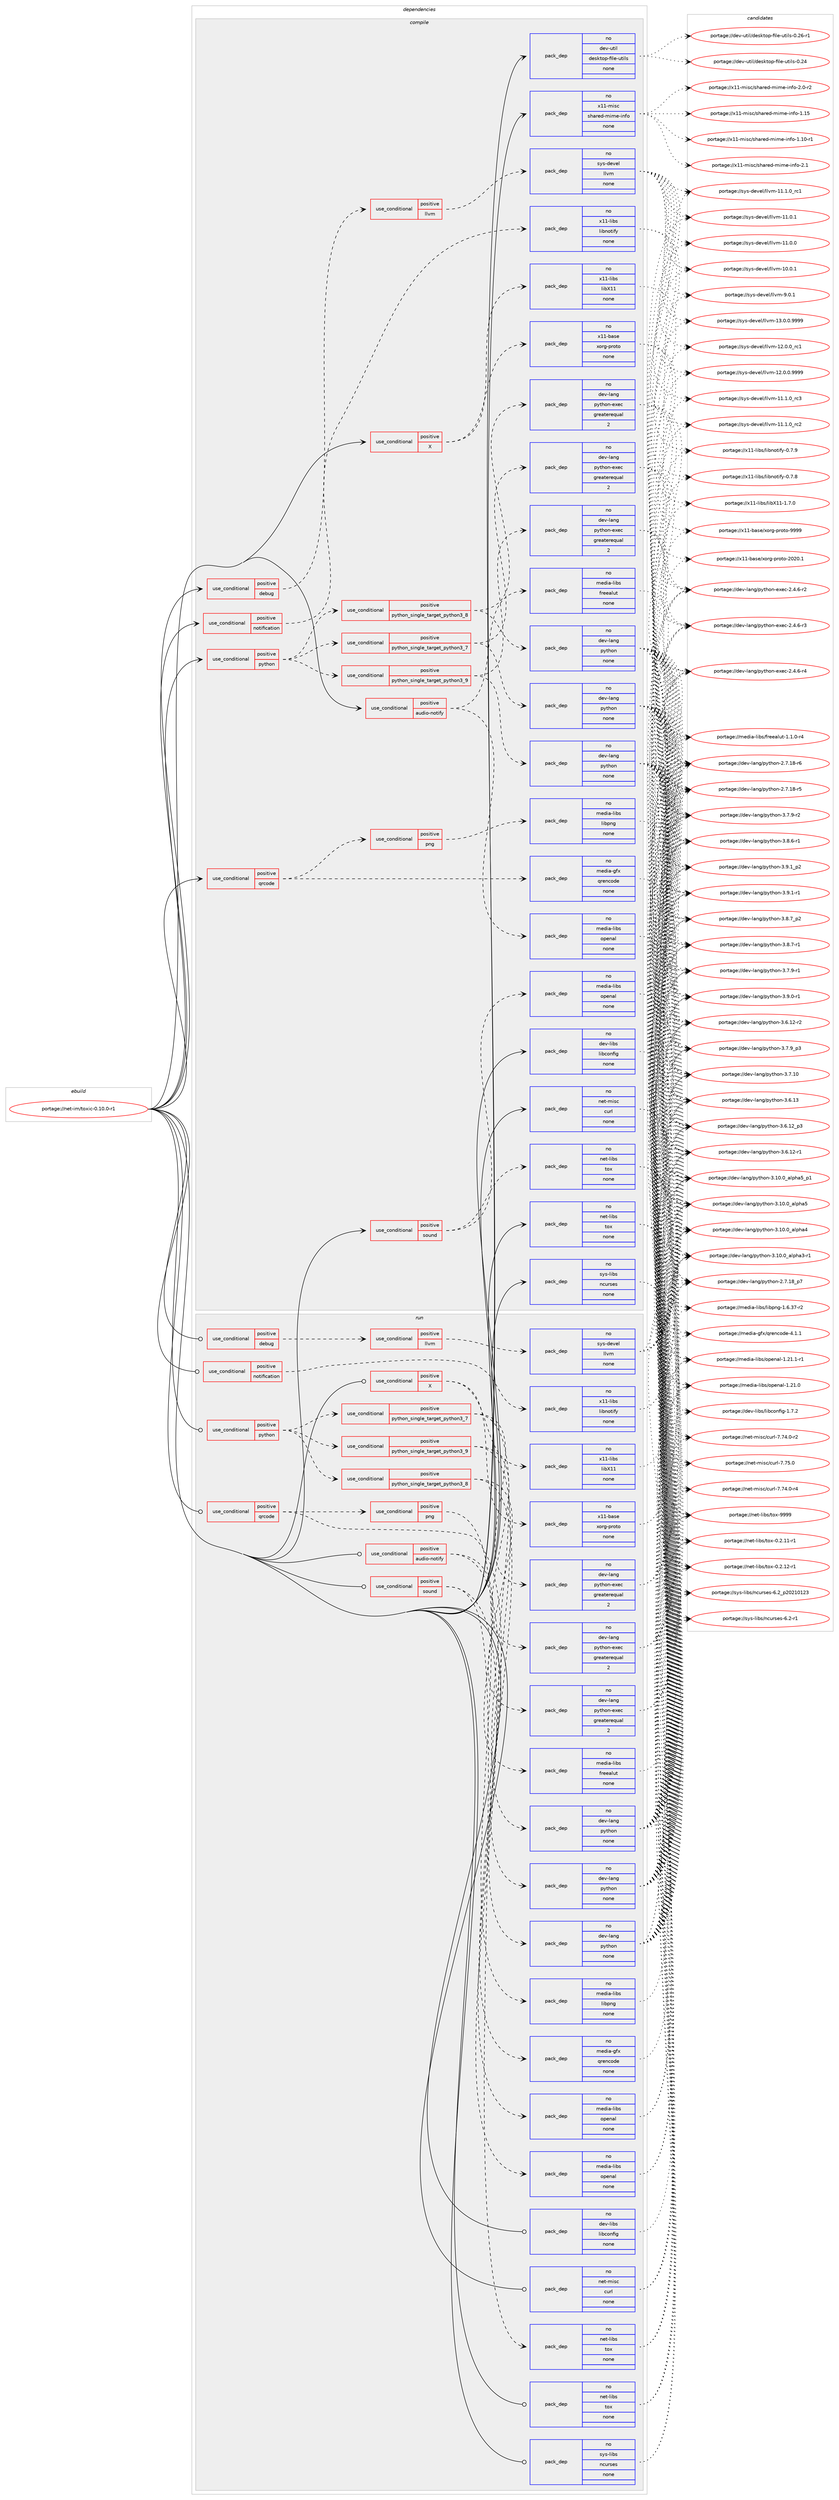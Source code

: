 digraph prolog {

# *************
# Graph options
# *************

newrank=true;
concentrate=true;
compound=true;
graph [rankdir=LR,fontname=Helvetica,fontsize=10,ranksep=1.5];#, ranksep=2.5, nodesep=0.2];
edge  [arrowhead=vee];
node  [fontname=Helvetica,fontsize=10];

# **********
# The ebuild
# **********

subgraph cluster_leftcol {
color=gray;
rank=same;
label=<<i>ebuild</i>>;
id [label="portage://net-im/toxic-0.10.0-r1", color=red, width=4, href="../net-im/toxic-0.10.0-r1.svg"];
}

# ****************
# The dependencies
# ****************

subgraph cluster_midcol {
color=gray;
label=<<i>dependencies</i>>;
subgraph cluster_compile {
fillcolor="#eeeeee";
style=filled;
label=<<i>compile</i>>;
subgraph cond4080 {
dependency13940 [label=<<TABLE BORDER="0" CELLBORDER="1" CELLSPACING="0" CELLPADDING="4"><TR><TD ROWSPAN="3" CELLPADDING="10">use_conditional</TD></TR><TR><TD>positive</TD></TR><TR><TD>X</TD></TR></TABLE>>, shape=none, color=red];
subgraph pack9720 {
dependency13941 [label=<<TABLE BORDER="0" CELLBORDER="1" CELLSPACING="0" CELLPADDING="4" WIDTH="220"><TR><TD ROWSPAN="6" CELLPADDING="30">pack_dep</TD></TR><TR><TD WIDTH="110">no</TD></TR><TR><TD>x11-base</TD></TR><TR><TD>xorg-proto</TD></TR><TR><TD>none</TD></TR><TR><TD></TD></TR></TABLE>>, shape=none, color=blue];
}
dependency13940:e -> dependency13941:w [weight=20,style="dashed",arrowhead="vee"];
subgraph pack9721 {
dependency13942 [label=<<TABLE BORDER="0" CELLBORDER="1" CELLSPACING="0" CELLPADDING="4" WIDTH="220"><TR><TD ROWSPAN="6" CELLPADDING="30">pack_dep</TD></TR><TR><TD WIDTH="110">no</TD></TR><TR><TD>x11-libs</TD></TR><TR><TD>libX11</TD></TR><TR><TD>none</TD></TR><TR><TD></TD></TR></TABLE>>, shape=none, color=blue];
}
dependency13940:e -> dependency13942:w [weight=20,style="dashed",arrowhead="vee"];
}
id:e -> dependency13940:w [weight=20,style="solid",arrowhead="vee"];
subgraph cond4081 {
dependency13943 [label=<<TABLE BORDER="0" CELLBORDER="1" CELLSPACING="0" CELLPADDING="4"><TR><TD ROWSPAN="3" CELLPADDING="10">use_conditional</TD></TR><TR><TD>positive</TD></TR><TR><TD>audio-notify</TD></TR></TABLE>>, shape=none, color=red];
subgraph pack9722 {
dependency13944 [label=<<TABLE BORDER="0" CELLBORDER="1" CELLSPACING="0" CELLPADDING="4" WIDTH="220"><TR><TD ROWSPAN="6" CELLPADDING="30">pack_dep</TD></TR><TR><TD WIDTH="110">no</TD></TR><TR><TD>media-libs</TD></TR><TR><TD>freealut</TD></TR><TR><TD>none</TD></TR><TR><TD></TD></TR></TABLE>>, shape=none, color=blue];
}
dependency13943:e -> dependency13944:w [weight=20,style="dashed",arrowhead="vee"];
subgraph pack9723 {
dependency13945 [label=<<TABLE BORDER="0" CELLBORDER="1" CELLSPACING="0" CELLPADDING="4" WIDTH="220"><TR><TD ROWSPAN="6" CELLPADDING="30">pack_dep</TD></TR><TR><TD WIDTH="110">no</TD></TR><TR><TD>media-libs</TD></TR><TR><TD>openal</TD></TR><TR><TD>none</TD></TR><TR><TD></TD></TR></TABLE>>, shape=none, color=blue];
}
dependency13943:e -> dependency13945:w [weight=20,style="dashed",arrowhead="vee"];
}
id:e -> dependency13943:w [weight=20,style="solid",arrowhead="vee"];
subgraph cond4082 {
dependency13946 [label=<<TABLE BORDER="0" CELLBORDER="1" CELLSPACING="0" CELLPADDING="4"><TR><TD ROWSPAN="3" CELLPADDING="10">use_conditional</TD></TR><TR><TD>positive</TD></TR><TR><TD>debug</TD></TR></TABLE>>, shape=none, color=red];
subgraph cond4083 {
dependency13947 [label=<<TABLE BORDER="0" CELLBORDER="1" CELLSPACING="0" CELLPADDING="4"><TR><TD ROWSPAN="3" CELLPADDING="10">use_conditional</TD></TR><TR><TD>positive</TD></TR><TR><TD>llvm</TD></TR></TABLE>>, shape=none, color=red];
subgraph pack9724 {
dependency13948 [label=<<TABLE BORDER="0" CELLBORDER="1" CELLSPACING="0" CELLPADDING="4" WIDTH="220"><TR><TD ROWSPAN="6" CELLPADDING="30">pack_dep</TD></TR><TR><TD WIDTH="110">no</TD></TR><TR><TD>sys-devel</TD></TR><TR><TD>llvm</TD></TR><TR><TD>none</TD></TR><TR><TD></TD></TR></TABLE>>, shape=none, color=blue];
}
dependency13947:e -> dependency13948:w [weight=20,style="dashed",arrowhead="vee"];
}
dependency13946:e -> dependency13947:w [weight=20,style="dashed",arrowhead="vee"];
}
id:e -> dependency13946:w [weight=20,style="solid",arrowhead="vee"];
subgraph cond4084 {
dependency13949 [label=<<TABLE BORDER="0" CELLBORDER="1" CELLSPACING="0" CELLPADDING="4"><TR><TD ROWSPAN="3" CELLPADDING="10">use_conditional</TD></TR><TR><TD>positive</TD></TR><TR><TD>notification</TD></TR></TABLE>>, shape=none, color=red];
subgraph pack9725 {
dependency13950 [label=<<TABLE BORDER="0" CELLBORDER="1" CELLSPACING="0" CELLPADDING="4" WIDTH="220"><TR><TD ROWSPAN="6" CELLPADDING="30">pack_dep</TD></TR><TR><TD WIDTH="110">no</TD></TR><TR><TD>x11-libs</TD></TR><TR><TD>libnotify</TD></TR><TR><TD>none</TD></TR><TR><TD></TD></TR></TABLE>>, shape=none, color=blue];
}
dependency13949:e -> dependency13950:w [weight=20,style="dashed",arrowhead="vee"];
}
id:e -> dependency13949:w [weight=20,style="solid",arrowhead="vee"];
subgraph cond4085 {
dependency13951 [label=<<TABLE BORDER="0" CELLBORDER="1" CELLSPACING="0" CELLPADDING="4"><TR><TD ROWSPAN="3" CELLPADDING="10">use_conditional</TD></TR><TR><TD>positive</TD></TR><TR><TD>python</TD></TR></TABLE>>, shape=none, color=red];
subgraph cond4086 {
dependency13952 [label=<<TABLE BORDER="0" CELLBORDER="1" CELLSPACING="0" CELLPADDING="4"><TR><TD ROWSPAN="3" CELLPADDING="10">use_conditional</TD></TR><TR><TD>positive</TD></TR><TR><TD>python_single_target_python3_7</TD></TR></TABLE>>, shape=none, color=red];
subgraph pack9726 {
dependency13953 [label=<<TABLE BORDER="0" CELLBORDER="1" CELLSPACING="0" CELLPADDING="4" WIDTH="220"><TR><TD ROWSPAN="6" CELLPADDING="30">pack_dep</TD></TR><TR><TD WIDTH="110">no</TD></TR><TR><TD>dev-lang</TD></TR><TR><TD>python</TD></TR><TR><TD>none</TD></TR><TR><TD></TD></TR></TABLE>>, shape=none, color=blue];
}
dependency13952:e -> dependency13953:w [weight=20,style="dashed",arrowhead="vee"];
subgraph pack9727 {
dependency13954 [label=<<TABLE BORDER="0" CELLBORDER="1" CELLSPACING="0" CELLPADDING="4" WIDTH="220"><TR><TD ROWSPAN="6" CELLPADDING="30">pack_dep</TD></TR><TR><TD WIDTH="110">no</TD></TR><TR><TD>dev-lang</TD></TR><TR><TD>python-exec</TD></TR><TR><TD>greaterequal</TD></TR><TR><TD>2</TD></TR></TABLE>>, shape=none, color=blue];
}
dependency13952:e -> dependency13954:w [weight=20,style="dashed",arrowhead="vee"];
}
dependency13951:e -> dependency13952:w [weight=20,style="dashed",arrowhead="vee"];
subgraph cond4087 {
dependency13955 [label=<<TABLE BORDER="0" CELLBORDER="1" CELLSPACING="0" CELLPADDING="4"><TR><TD ROWSPAN="3" CELLPADDING="10">use_conditional</TD></TR><TR><TD>positive</TD></TR><TR><TD>python_single_target_python3_8</TD></TR></TABLE>>, shape=none, color=red];
subgraph pack9728 {
dependency13956 [label=<<TABLE BORDER="0" CELLBORDER="1" CELLSPACING="0" CELLPADDING="4" WIDTH="220"><TR><TD ROWSPAN="6" CELLPADDING="30">pack_dep</TD></TR><TR><TD WIDTH="110">no</TD></TR><TR><TD>dev-lang</TD></TR><TR><TD>python</TD></TR><TR><TD>none</TD></TR><TR><TD></TD></TR></TABLE>>, shape=none, color=blue];
}
dependency13955:e -> dependency13956:w [weight=20,style="dashed",arrowhead="vee"];
subgraph pack9729 {
dependency13957 [label=<<TABLE BORDER="0" CELLBORDER="1" CELLSPACING="0" CELLPADDING="4" WIDTH="220"><TR><TD ROWSPAN="6" CELLPADDING="30">pack_dep</TD></TR><TR><TD WIDTH="110">no</TD></TR><TR><TD>dev-lang</TD></TR><TR><TD>python-exec</TD></TR><TR><TD>greaterequal</TD></TR><TR><TD>2</TD></TR></TABLE>>, shape=none, color=blue];
}
dependency13955:e -> dependency13957:w [weight=20,style="dashed",arrowhead="vee"];
}
dependency13951:e -> dependency13955:w [weight=20,style="dashed",arrowhead="vee"];
subgraph cond4088 {
dependency13958 [label=<<TABLE BORDER="0" CELLBORDER="1" CELLSPACING="0" CELLPADDING="4"><TR><TD ROWSPAN="3" CELLPADDING="10">use_conditional</TD></TR><TR><TD>positive</TD></TR><TR><TD>python_single_target_python3_9</TD></TR></TABLE>>, shape=none, color=red];
subgraph pack9730 {
dependency13959 [label=<<TABLE BORDER="0" CELLBORDER="1" CELLSPACING="0" CELLPADDING="4" WIDTH="220"><TR><TD ROWSPAN="6" CELLPADDING="30">pack_dep</TD></TR><TR><TD WIDTH="110">no</TD></TR><TR><TD>dev-lang</TD></TR><TR><TD>python</TD></TR><TR><TD>none</TD></TR><TR><TD></TD></TR></TABLE>>, shape=none, color=blue];
}
dependency13958:e -> dependency13959:w [weight=20,style="dashed",arrowhead="vee"];
subgraph pack9731 {
dependency13960 [label=<<TABLE BORDER="0" CELLBORDER="1" CELLSPACING="0" CELLPADDING="4" WIDTH="220"><TR><TD ROWSPAN="6" CELLPADDING="30">pack_dep</TD></TR><TR><TD WIDTH="110">no</TD></TR><TR><TD>dev-lang</TD></TR><TR><TD>python-exec</TD></TR><TR><TD>greaterequal</TD></TR><TR><TD>2</TD></TR></TABLE>>, shape=none, color=blue];
}
dependency13958:e -> dependency13960:w [weight=20,style="dashed",arrowhead="vee"];
}
dependency13951:e -> dependency13958:w [weight=20,style="dashed",arrowhead="vee"];
}
id:e -> dependency13951:w [weight=20,style="solid",arrowhead="vee"];
subgraph cond4089 {
dependency13961 [label=<<TABLE BORDER="0" CELLBORDER="1" CELLSPACING="0" CELLPADDING="4"><TR><TD ROWSPAN="3" CELLPADDING="10">use_conditional</TD></TR><TR><TD>positive</TD></TR><TR><TD>qrcode</TD></TR></TABLE>>, shape=none, color=red];
subgraph pack9732 {
dependency13962 [label=<<TABLE BORDER="0" CELLBORDER="1" CELLSPACING="0" CELLPADDING="4" WIDTH="220"><TR><TD ROWSPAN="6" CELLPADDING="30">pack_dep</TD></TR><TR><TD WIDTH="110">no</TD></TR><TR><TD>media-gfx</TD></TR><TR><TD>qrencode</TD></TR><TR><TD>none</TD></TR><TR><TD></TD></TR></TABLE>>, shape=none, color=blue];
}
dependency13961:e -> dependency13962:w [weight=20,style="dashed",arrowhead="vee"];
subgraph cond4090 {
dependency13963 [label=<<TABLE BORDER="0" CELLBORDER="1" CELLSPACING="0" CELLPADDING="4"><TR><TD ROWSPAN="3" CELLPADDING="10">use_conditional</TD></TR><TR><TD>positive</TD></TR><TR><TD>png</TD></TR></TABLE>>, shape=none, color=red];
subgraph pack9733 {
dependency13964 [label=<<TABLE BORDER="0" CELLBORDER="1" CELLSPACING="0" CELLPADDING="4" WIDTH="220"><TR><TD ROWSPAN="6" CELLPADDING="30">pack_dep</TD></TR><TR><TD WIDTH="110">no</TD></TR><TR><TD>media-libs</TD></TR><TR><TD>libpng</TD></TR><TR><TD>none</TD></TR><TR><TD></TD></TR></TABLE>>, shape=none, color=blue];
}
dependency13963:e -> dependency13964:w [weight=20,style="dashed",arrowhead="vee"];
}
dependency13961:e -> dependency13963:w [weight=20,style="dashed",arrowhead="vee"];
}
id:e -> dependency13961:w [weight=20,style="solid",arrowhead="vee"];
subgraph cond4091 {
dependency13965 [label=<<TABLE BORDER="0" CELLBORDER="1" CELLSPACING="0" CELLPADDING="4"><TR><TD ROWSPAN="3" CELLPADDING="10">use_conditional</TD></TR><TR><TD>positive</TD></TR><TR><TD>sound</TD></TR></TABLE>>, shape=none, color=red];
subgraph pack9734 {
dependency13966 [label=<<TABLE BORDER="0" CELLBORDER="1" CELLSPACING="0" CELLPADDING="4" WIDTH="220"><TR><TD ROWSPAN="6" CELLPADDING="30">pack_dep</TD></TR><TR><TD WIDTH="110">no</TD></TR><TR><TD>media-libs</TD></TR><TR><TD>openal</TD></TR><TR><TD>none</TD></TR><TR><TD></TD></TR></TABLE>>, shape=none, color=blue];
}
dependency13965:e -> dependency13966:w [weight=20,style="dashed",arrowhead="vee"];
subgraph pack9735 {
dependency13967 [label=<<TABLE BORDER="0" CELLBORDER="1" CELLSPACING="0" CELLPADDING="4" WIDTH="220"><TR><TD ROWSPAN="6" CELLPADDING="30">pack_dep</TD></TR><TR><TD WIDTH="110">no</TD></TR><TR><TD>net-libs</TD></TR><TR><TD>tox</TD></TR><TR><TD>none</TD></TR><TR><TD></TD></TR></TABLE>>, shape=none, color=blue];
}
dependency13965:e -> dependency13967:w [weight=20,style="dashed",arrowhead="vee"];
}
id:e -> dependency13965:w [weight=20,style="solid",arrowhead="vee"];
subgraph pack9736 {
dependency13968 [label=<<TABLE BORDER="0" CELLBORDER="1" CELLSPACING="0" CELLPADDING="4" WIDTH="220"><TR><TD ROWSPAN="6" CELLPADDING="30">pack_dep</TD></TR><TR><TD WIDTH="110">no</TD></TR><TR><TD>dev-libs</TD></TR><TR><TD>libconfig</TD></TR><TR><TD>none</TD></TR><TR><TD></TD></TR></TABLE>>, shape=none, color=blue];
}
id:e -> dependency13968:w [weight=20,style="solid",arrowhead="vee"];
subgraph pack9737 {
dependency13969 [label=<<TABLE BORDER="0" CELLBORDER="1" CELLSPACING="0" CELLPADDING="4" WIDTH="220"><TR><TD ROWSPAN="6" CELLPADDING="30">pack_dep</TD></TR><TR><TD WIDTH="110">no</TD></TR><TR><TD>dev-util</TD></TR><TR><TD>desktop-file-utils</TD></TR><TR><TD>none</TD></TR><TR><TD></TD></TR></TABLE>>, shape=none, color=blue];
}
id:e -> dependency13969:w [weight=20,style="solid",arrowhead="vee"];
subgraph pack9738 {
dependency13970 [label=<<TABLE BORDER="0" CELLBORDER="1" CELLSPACING="0" CELLPADDING="4" WIDTH="220"><TR><TD ROWSPAN="6" CELLPADDING="30">pack_dep</TD></TR><TR><TD WIDTH="110">no</TD></TR><TR><TD>net-libs</TD></TR><TR><TD>tox</TD></TR><TR><TD>none</TD></TR><TR><TD></TD></TR></TABLE>>, shape=none, color=blue];
}
id:e -> dependency13970:w [weight=20,style="solid",arrowhead="vee"];
subgraph pack9739 {
dependency13971 [label=<<TABLE BORDER="0" CELLBORDER="1" CELLSPACING="0" CELLPADDING="4" WIDTH="220"><TR><TD ROWSPAN="6" CELLPADDING="30">pack_dep</TD></TR><TR><TD WIDTH="110">no</TD></TR><TR><TD>net-misc</TD></TR><TR><TD>curl</TD></TR><TR><TD>none</TD></TR><TR><TD></TD></TR></TABLE>>, shape=none, color=blue];
}
id:e -> dependency13971:w [weight=20,style="solid",arrowhead="vee"];
subgraph pack9740 {
dependency13972 [label=<<TABLE BORDER="0" CELLBORDER="1" CELLSPACING="0" CELLPADDING="4" WIDTH="220"><TR><TD ROWSPAN="6" CELLPADDING="30">pack_dep</TD></TR><TR><TD WIDTH="110">no</TD></TR><TR><TD>sys-libs</TD></TR><TR><TD>ncurses</TD></TR><TR><TD>none</TD></TR><TR><TD></TD></TR></TABLE>>, shape=none, color=blue];
}
id:e -> dependency13972:w [weight=20,style="solid",arrowhead="vee"];
subgraph pack9741 {
dependency13973 [label=<<TABLE BORDER="0" CELLBORDER="1" CELLSPACING="0" CELLPADDING="4" WIDTH="220"><TR><TD ROWSPAN="6" CELLPADDING="30">pack_dep</TD></TR><TR><TD WIDTH="110">no</TD></TR><TR><TD>x11-misc</TD></TR><TR><TD>shared-mime-info</TD></TR><TR><TD>none</TD></TR><TR><TD></TD></TR></TABLE>>, shape=none, color=blue];
}
id:e -> dependency13973:w [weight=20,style="solid",arrowhead="vee"];
}
subgraph cluster_compileandrun {
fillcolor="#eeeeee";
style=filled;
label=<<i>compile and run</i>>;
}
subgraph cluster_run {
fillcolor="#eeeeee";
style=filled;
label=<<i>run</i>>;
subgraph cond4092 {
dependency13974 [label=<<TABLE BORDER="0" CELLBORDER="1" CELLSPACING="0" CELLPADDING="4"><TR><TD ROWSPAN="3" CELLPADDING="10">use_conditional</TD></TR><TR><TD>positive</TD></TR><TR><TD>X</TD></TR></TABLE>>, shape=none, color=red];
subgraph pack9742 {
dependency13975 [label=<<TABLE BORDER="0" CELLBORDER="1" CELLSPACING="0" CELLPADDING="4" WIDTH="220"><TR><TD ROWSPAN="6" CELLPADDING="30">pack_dep</TD></TR><TR><TD WIDTH="110">no</TD></TR><TR><TD>x11-base</TD></TR><TR><TD>xorg-proto</TD></TR><TR><TD>none</TD></TR><TR><TD></TD></TR></TABLE>>, shape=none, color=blue];
}
dependency13974:e -> dependency13975:w [weight=20,style="dashed",arrowhead="vee"];
subgraph pack9743 {
dependency13976 [label=<<TABLE BORDER="0" CELLBORDER="1" CELLSPACING="0" CELLPADDING="4" WIDTH="220"><TR><TD ROWSPAN="6" CELLPADDING="30">pack_dep</TD></TR><TR><TD WIDTH="110">no</TD></TR><TR><TD>x11-libs</TD></TR><TR><TD>libX11</TD></TR><TR><TD>none</TD></TR><TR><TD></TD></TR></TABLE>>, shape=none, color=blue];
}
dependency13974:e -> dependency13976:w [weight=20,style="dashed",arrowhead="vee"];
}
id:e -> dependency13974:w [weight=20,style="solid",arrowhead="odot"];
subgraph cond4093 {
dependency13977 [label=<<TABLE BORDER="0" CELLBORDER="1" CELLSPACING="0" CELLPADDING="4"><TR><TD ROWSPAN="3" CELLPADDING="10">use_conditional</TD></TR><TR><TD>positive</TD></TR><TR><TD>audio-notify</TD></TR></TABLE>>, shape=none, color=red];
subgraph pack9744 {
dependency13978 [label=<<TABLE BORDER="0" CELLBORDER="1" CELLSPACING="0" CELLPADDING="4" WIDTH="220"><TR><TD ROWSPAN="6" CELLPADDING="30">pack_dep</TD></TR><TR><TD WIDTH="110">no</TD></TR><TR><TD>media-libs</TD></TR><TR><TD>freealut</TD></TR><TR><TD>none</TD></TR><TR><TD></TD></TR></TABLE>>, shape=none, color=blue];
}
dependency13977:e -> dependency13978:w [weight=20,style="dashed",arrowhead="vee"];
subgraph pack9745 {
dependency13979 [label=<<TABLE BORDER="0" CELLBORDER="1" CELLSPACING="0" CELLPADDING="4" WIDTH="220"><TR><TD ROWSPAN="6" CELLPADDING="30">pack_dep</TD></TR><TR><TD WIDTH="110">no</TD></TR><TR><TD>media-libs</TD></TR><TR><TD>openal</TD></TR><TR><TD>none</TD></TR><TR><TD></TD></TR></TABLE>>, shape=none, color=blue];
}
dependency13977:e -> dependency13979:w [weight=20,style="dashed",arrowhead="vee"];
}
id:e -> dependency13977:w [weight=20,style="solid",arrowhead="odot"];
subgraph cond4094 {
dependency13980 [label=<<TABLE BORDER="0" CELLBORDER="1" CELLSPACING="0" CELLPADDING="4"><TR><TD ROWSPAN="3" CELLPADDING="10">use_conditional</TD></TR><TR><TD>positive</TD></TR><TR><TD>debug</TD></TR></TABLE>>, shape=none, color=red];
subgraph cond4095 {
dependency13981 [label=<<TABLE BORDER="0" CELLBORDER="1" CELLSPACING="0" CELLPADDING="4"><TR><TD ROWSPAN="3" CELLPADDING="10">use_conditional</TD></TR><TR><TD>positive</TD></TR><TR><TD>llvm</TD></TR></TABLE>>, shape=none, color=red];
subgraph pack9746 {
dependency13982 [label=<<TABLE BORDER="0" CELLBORDER="1" CELLSPACING="0" CELLPADDING="4" WIDTH="220"><TR><TD ROWSPAN="6" CELLPADDING="30">pack_dep</TD></TR><TR><TD WIDTH="110">no</TD></TR><TR><TD>sys-devel</TD></TR><TR><TD>llvm</TD></TR><TR><TD>none</TD></TR><TR><TD></TD></TR></TABLE>>, shape=none, color=blue];
}
dependency13981:e -> dependency13982:w [weight=20,style="dashed",arrowhead="vee"];
}
dependency13980:e -> dependency13981:w [weight=20,style="dashed",arrowhead="vee"];
}
id:e -> dependency13980:w [weight=20,style="solid",arrowhead="odot"];
subgraph cond4096 {
dependency13983 [label=<<TABLE BORDER="0" CELLBORDER="1" CELLSPACING="0" CELLPADDING="4"><TR><TD ROWSPAN="3" CELLPADDING="10">use_conditional</TD></TR><TR><TD>positive</TD></TR><TR><TD>notification</TD></TR></TABLE>>, shape=none, color=red];
subgraph pack9747 {
dependency13984 [label=<<TABLE BORDER="0" CELLBORDER="1" CELLSPACING="0" CELLPADDING="4" WIDTH="220"><TR><TD ROWSPAN="6" CELLPADDING="30">pack_dep</TD></TR><TR><TD WIDTH="110">no</TD></TR><TR><TD>x11-libs</TD></TR><TR><TD>libnotify</TD></TR><TR><TD>none</TD></TR><TR><TD></TD></TR></TABLE>>, shape=none, color=blue];
}
dependency13983:e -> dependency13984:w [weight=20,style="dashed",arrowhead="vee"];
}
id:e -> dependency13983:w [weight=20,style="solid",arrowhead="odot"];
subgraph cond4097 {
dependency13985 [label=<<TABLE BORDER="0" CELLBORDER="1" CELLSPACING="0" CELLPADDING="4"><TR><TD ROWSPAN="3" CELLPADDING="10">use_conditional</TD></TR><TR><TD>positive</TD></TR><TR><TD>python</TD></TR></TABLE>>, shape=none, color=red];
subgraph cond4098 {
dependency13986 [label=<<TABLE BORDER="0" CELLBORDER="1" CELLSPACING="0" CELLPADDING="4"><TR><TD ROWSPAN="3" CELLPADDING="10">use_conditional</TD></TR><TR><TD>positive</TD></TR><TR><TD>python_single_target_python3_7</TD></TR></TABLE>>, shape=none, color=red];
subgraph pack9748 {
dependency13987 [label=<<TABLE BORDER="0" CELLBORDER="1" CELLSPACING="0" CELLPADDING="4" WIDTH="220"><TR><TD ROWSPAN="6" CELLPADDING="30">pack_dep</TD></TR><TR><TD WIDTH="110">no</TD></TR><TR><TD>dev-lang</TD></TR><TR><TD>python</TD></TR><TR><TD>none</TD></TR><TR><TD></TD></TR></TABLE>>, shape=none, color=blue];
}
dependency13986:e -> dependency13987:w [weight=20,style="dashed",arrowhead="vee"];
subgraph pack9749 {
dependency13988 [label=<<TABLE BORDER="0" CELLBORDER="1" CELLSPACING="0" CELLPADDING="4" WIDTH="220"><TR><TD ROWSPAN="6" CELLPADDING="30">pack_dep</TD></TR><TR><TD WIDTH="110">no</TD></TR><TR><TD>dev-lang</TD></TR><TR><TD>python-exec</TD></TR><TR><TD>greaterequal</TD></TR><TR><TD>2</TD></TR></TABLE>>, shape=none, color=blue];
}
dependency13986:e -> dependency13988:w [weight=20,style="dashed",arrowhead="vee"];
}
dependency13985:e -> dependency13986:w [weight=20,style="dashed",arrowhead="vee"];
subgraph cond4099 {
dependency13989 [label=<<TABLE BORDER="0" CELLBORDER="1" CELLSPACING="0" CELLPADDING="4"><TR><TD ROWSPAN="3" CELLPADDING="10">use_conditional</TD></TR><TR><TD>positive</TD></TR><TR><TD>python_single_target_python3_8</TD></TR></TABLE>>, shape=none, color=red];
subgraph pack9750 {
dependency13990 [label=<<TABLE BORDER="0" CELLBORDER="1" CELLSPACING="0" CELLPADDING="4" WIDTH="220"><TR><TD ROWSPAN="6" CELLPADDING="30">pack_dep</TD></TR><TR><TD WIDTH="110">no</TD></TR><TR><TD>dev-lang</TD></TR><TR><TD>python</TD></TR><TR><TD>none</TD></TR><TR><TD></TD></TR></TABLE>>, shape=none, color=blue];
}
dependency13989:e -> dependency13990:w [weight=20,style="dashed",arrowhead="vee"];
subgraph pack9751 {
dependency13991 [label=<<TABLE BORDER="0" CELLBORDER="1" CELLSPACING="0" CELLPADDING="4" WIDTH="220"><TR><TD ROWSPAN="6" CELLPADDING="30">pack_dep</TD></TR><TR><TD WIDTH="110">no</TD></TR><TR><TD>dev-lang</TD></TR><TR><TD>python-exec</TD></TR><TR><TD>greaterequal</TD></TR><TR><TD>2</TD></TR></TABLE>>, shape=none, color=blue];
}
dependency13989:e -> dependency13991:w [weight=20,style="dashed",arrowhead="vee"];
}
dependency13985:e -> dependency13989:w [weight=20,style="dashed",arrowhead="vee"];
subgraph cond4100 {
dependency13992 [label=<<TABLE BORDER="0" CELLBORDER="1" CELLSPACING="0" CELLPADDING="4"><TR><TD ROWSPAN="3" CELLPADDING="10">use_conditional</TD></TR><TR><TD>positive</TD></TR><TR><TD>python_single_target_python3_9</TD></TR></TABLE>>, shape=none, color=red];
subgraph pack9752 {
dependency13993 [label=<<TABLE BORDER="0" CELLBORDER="1" CELLSPACING="0" CELLPADDING="4" WIDTH="220"><TR><TD ROWSPAN="6" CELLPADDING="30">pack_dep</TD></TR><TR><TD WIDTH="110">no</TD></TR><TR><TD>dev-lang</TD></TR><TR><TD>python</TD></TR><TR><TD>none</TD></TR><TR><TD></TD></TR></TABLE>>, shape=none, color=blue];
}
dependency13992:e -> dependency13993:w [weight=20,style="dashed",arrowhead="vee"];
subgraph pack9753 {
dependency13994 [label=<<TABLE BORDER="0" CELLBORDER="1" CELLSPACING="0" CELLPADDING="4" WIDTH="220"><TR><TD ROWSPAN="6" CELLPADDING="30">pack_dep</TD></TR><TR><TD WIDTH="110">no</TD></TR><TR><TD>dev-lang</TD></TR><TR><TD>python-exec</TD></TR><TR><TD>greaterequal</TD></TR><TR><TD>2</TD></TR></TABLE>>, shape=none, color=blue];
}
dependency13992:e -> dependency13994:w [weight=20,style="dashed",arrowhead="vee"];
}
dependency13985:e -> dependency13992:w [weight=20,style="dashed",arrowhead="vee"];
}
id:e -> dependency13985:w [weight=20,style="solid",arrowhead="odot"];
subgraph cond4101 {
dependency13995 [label=<<TABLE BORDER="0" CELLBORDER="1" CELLSPACING="0" CELLPADDING="4"><TR><TD ROWSPAN="3" CELLPADDING="10">use_conditional</TD></TR><TR><TD>positive</TD></TR><TR><TD>qrcode</TD></TR></TABLE>>, shape=none, color=red];
subgraph pack9754 {
dependency13996 [label=<<TABLE BORDER="0" CELLBORDER="1" CELLSPACING="0" CELLPADDING="4" WIDTH="220"><TR><TD ROWSPAN="6" CELLPADDING="30">pack_dep</TD></TR><TR><TD WIDTH="110">no</TD></TR><TR><TD>media-gfx</TD></TR><TR><TD>qrencode</TD></TR><TR><TD>none</TD></TR><TR><TD></TD></TR></TABLE>>, shape=none, color=blue];
}
dependency13995:e -> dependency13996:w [weight=20,style="dashed",arrowhead="vee"];
subgraph cond4102 {
dependency13997 [label=<<TABLE BORDER="0" CELLBORDER="1" CELLSPACING="0" CELLPADDING="4"><TR><TD ROWSPAN="3" CELLPADDING="10">use_conditional</TD></TR><TR><TD>positive</TD></TR><TR><TD>png</TD></TR></TABLE>>, shape=none, color=red];
subgraph pack9755 {
dependency13998 [label=<<TABLE BORDER="0" CELLBORDER="1" CELLSPACING="0" CELLPADDING="4" WIDTH="220"><TR><TD ROWSPAN="6" CELLPADDING="30">pack_dep</TD></TR><TR><TD WIDTH="110">no</TD></TR><TR><TD>media-libs</TD></TR><TR><TD>libpng</TD></TR><TR><TD>none</TD></TR><TR><TD></TD></TR></TABLE>>, shape=none, color=blue];
}
dependency13997:e -> dependency13998:w [weight=20,style="dashed",arrowhead="vee"];
}
dependency13995:e -> dependency13997:w [weight=20,style="dashed",arrowhead="vee"];
}
id:e -> dependency13995:w [weight=20,style="solid",arrowhead="odot"];
subgraph cond4103 {
dependency13999 [label=<<TABLE BORDER="0" CELLBORDER="1" CELLSPACING="0" CELLPADDING="4"><TR><TD ROWSPAN="3" CELLPADDING="10">use_conditional</TD></TR><TR><TD>positive</TD></TR><TR><TD>sound</TD></TR></TABLE>>, shape=none, color=red];
subgraph pack9756 {
dependency14000 [label=<<TABLE BORDER="0" CELLBORDER="1" CELLSPACING="0" CELLPADDING="4" WIDTH="220"><TR><TD ROWSPAN="6" CELLPADDING="30">pack_dep</TD></TR><TR><TD WIDTH="110">no</TD></TR><TR><TD>media-libs</TD></TR><TR><TD>openal</TD></TR><TR><TD>none</TD></TR><TR><TD></TD></TR></TABLE>>, shape=none, color=blue];
}
dependency13999:e -> dependency14000:w [weight=20,style="dashed",arrowhead="vee"];
subgraph pack9757 {
dependency14001 [label=<<TABLE BORDER="0" CELLBORDER="1" CELLSPACING="0" CELLPADDING="4" WIDTH="220"><TR><TD ROWSPAN="6" CELLPADDING="30">pack_dep</TD></TR><TR><TD WIDTH="110">no</TD></TR><TR><TD>net-libs</TD></TR><TR><TD>tox</TD></TR><TR><TD>none</TD></TR><TR><TD></TD></TR></TABLE>>, shape=none, color=blue];
}
dependency13999:e -> dependency14001:w [weight=20,style="dashed",arrowhead="vee"];
}
id:e -> dependency13999:w [weight=20,style="solid",arrowhead="odot"];
subgraph pack9758 {
dependency14002 [label=<<TABLE BORDER="0" CELLBORDER="1" CELLSPACING="0" CELLPADDING="4" WIDTH="220"><TR><TD ROWSPAN="6" CELLPADDING="30">pack_dep</TD></TR><TR><TD WIDTH="110">no</TD></TR><TR><TD>dev-libs</TD></TR><TR><TD>libconfig</TD></TR><TR><TD>none</TD></TR><TR><TD></TD></TR></TABLE>>, shape=none, color=blue];
}
id:e -> dependency14002:w [weight=20,style="solid",arrowhead="odot"];
subgraph pack9759 {
dependency14003 [label=<<TABLE BORDER="0" CELLBORDER="1" CELLSPACING="0" CELLPADDING="4" WIDTH="220"><TR><TD ROWSPAN="6" CELLPADDING="30">pack_dep</TD></TR><TR><TD WIDTH="110">no</TD></TR><TR><TD>net-libs</TD></TR><TR><TD>tox</TD></TR><TR><TD>none</TD></TR><TR><TD></TD></TR></TABLE>>, shape=none, color=blue];
}
id:e -> dependency14003:w [weight=20,style="solid",arrowhead="odot"];
subgraph pack9760 {
dependency14004 [label=<<TABLE BORDER="0" CELLBORDER="1" CELLSPACING="0" CELLPADDING="4" WIDTH="220"><TR><TD ROWSPAN="6" CELLPADDING="30">pack_dep</TD></TR><TR><TD WIDTH="110">no</TD></TR><TR><TD>net-misc</TD></TR><TR><TD>curl</TD></TR><TR><TD>none</TD></TR><TR><TD></TD></TR></TABLE>>, shape=none, color=blue];
}
id:e -> dependency14004:w [weight=20,style="solid",arrowhead="odot"];
subgraph pack9761 {
dependency14005 [label=<<TABLE BORDER="0" CELLBORDER="1" CELLSPACING="0" CELLPADDING="4" WIDTH="220"><TR><TD ROWSPAN="6" CELLPADDING="30">pack_dep</TD></TR><TR><TD WIDTH="110">no</TD></TR><TR><TD>sys-libs</TD></TR><TR><TD>ncurses</TD></TR><TR><TD>none</TD></TR><TR><TD></TD></TR></TABLE>>, shape=none, color=blue];
}
id:e -> dependency14005:w [weight=20,style="solid",arrowhead="odot"];
}
}

# **************
# The candidates
# **************

subgraph cluster_choices {
rank=same;
color=gray;
label=<<i>candidates</i>>;

subgraph choice9720 {
color=black;
nodesep=1;
choice120494945989711510147120111114103451121141111161114557575757 [label="portage://x11-base/xorg-proto-9999", color=red, width=4,href="../x11-base/xorg-proto-9999.svg"];
choice1204949459897115101471201111141034511211411111611145504850484649 [label="portage://x11-base/xorg-proto-2020.1", color=red, width=4,href="../x11-base/xorg-proto-2020.1.svg"];
dependency13941:e -> choice120494945989711510147120111114103451121141111161114557575757:w [style=dotted,weight="100"];
dependency13941:e -> choice1204949459897115101471201111141034511211411111611145504850484649:w [style=dotted,weight="100"];
}
subgraph choice9721 {
color=black;
nodesep=1;
choice120494945108105981154710810598884949454946554648 [label="portage://x11-libs/libX11-1.7.0", color=red, width=4,href="../x11-libs/libX11-1.7.0.svg"];
dependency13942:e -> choice120494945108105981154710810598884949454946554648:w [style=dotted,weight="100"];
}
subgraph choice9722 {
color=black;
nodesep=1;
choice10910110010597451081059811547102114101101971081171164549464946484511452 [label="portage://media-libs/freealut-1.1.0-r4", color=red, width=4,href="../media-libs/freealut-1.1.0-r4.svg"];
dependency13944:e -> choice10910110010597451081059811547102114101101971081171164549464946484511452:w [style=dotted,weight="100"];
}
subgraph choice9723 {
color=black;
nodesep=1;
choice1091011001059745108105981154711111210111097108454946504946494511449 [label="portage://media-libs/openal-1.21.1-r1", color=red, width=4,href="../media-libs/openal-1.21.1-r1.svg"];
choice109101100105974510810598115471111121011109710845494650494648 [label="portage://media-libs/openal-1.21.0", color=red, width=4,href="../media-libs/openal-1.21.0.svg"];
dependency13945:e -> choice1091011001059745108105981154711111210111097108454946504946494511449:w [style=dotted,weight="100"];
dependency13945:e -> choice109101100105974510810598115471111121011109710845494650494648:w [style=dotted,weight="100"];
}
subgraph choice9724 {
color=black;
nodesep=1;
choice1151211154510010111810110847108108118109455746484649 [label="portage://sys-devel/llvm-9.0.1", color=red, width=4,href="../sys-devel/llvm-9.0.1.svg"];
choice1151211154510010111810110847108108118109454951464846484657575757 [label="portage://sys-devel/llvm-13.0.0.9999", color=red, width=4,href="../sys-devel/llvm-13.0.0.9999.svg"];
choice115121115451001011181011084710810811810945495046484648951149949 [label="portage://sys-devel/llvm-12.0.0_rc1", color=red, width=4,href="../sys-devel/llvm-12.0.0_rc1.svg"];
choice1151211154510010111810110847108108118109454950464846484657575757 [label="portage://sys-devel/llvm-12.0.0.9999", color=red, width=4,href="../sys-devel/llvm-12.0.0.9999.svg"];
choice115121115451001011181011084710810811810945494946494648951149951 [label="portage://sys-devel/llvm-11.1.0_rc3", color=red, width=4,href="../sys-devel/llvm-11.1.0_rc3.svg"];
choice115121115451001011181011084710810811810945494946494648951149950 [label="portage://sys-devel/llvm-11.1.0_rc2", color=red, width=4,href="../sys-devel/llvm-11.1.0_rc2.svg"];
choice115121115451001011181011084710810811810945494946494648951149949 [label="portage://sys-devel/llvm-11.1.0_rc1", color=red, width=4,href="../sys-devel/llvm-11.1.0_rc1.svg"];
choice115121115451001011181011084710810811810945494946484649 [label="portage://sys-devel/llvm-11.0.1", color=red, width=4,href="../sys-devel/llvm-11.0.1.svg"];
choice115121115451001011181011084710810811810945494946484648 [label="portage://sys-devel/llvm-11.0.0", color=red, width=4,href="../sys-devel/llvm-11.0.0.svg"];
choice115121115451001011181011084710810811810945494846484649 [label="portage://sys-devel/llvm-10.0.1", color=red, width=4,href="../sys-devel/llvm-10.0.1.svg"];
dependency13948:e -> choice1151211154510010111810110847108108118109455746484649:w [style=dotted,weight="100"];
dependency13948:e -> choice1151211154510010111810110847108108118109454951464846484657575757:w [style=dotted,weight="100"];
dependency13948:e -> choice115121115451001011181011084710810811810945495046484648951149949:w [style=dotted,weight="100"];
dependency13948:e -> choice1151211154510010111810110847108108118109454950464846484657575757:w [style=dotted,weight="100"];
dependency13948:e -> choice115121115451001011181011084710810811810945494946494648951149951:w [style=dotted,weight="100"];
dependency13948:e -> choice115121115451001011181011084710810811810945494946494648951149950:w [style=dotted,weight="100"];
dependency13948:e -> choice115121115451001011181011084710810811810945494946494648951149949:w [style=dotted,weight="100"];
dependency13948:e -> choice115121115451001011181011084710810811810945494946484649:w [style=dotted,weight="100"];
dependency13948:e -> choice115121115451001011181011084710810811810945494946484648:w [style=dotted,weight="100"];
dependency13948:e -> choice115121115451001011181011084710810811810945494846484649:w [style=dotted,weight="100"];
}
subgraph choice9725 {
color=black;
nodesep=1;
choice120494945108105981154710810598110111116105102121454846554657 [label="portage://x11-libs/libnotify-0.7.9", color=red, width=4,href="../x11-libs/libnotify-0.7.9.svg"];
choice120494945108105981154710810598110111116105102121454846554656 [label="portage://x11-libs/libnotify-0.7.8", color=red, width=4,href="../x11-libs/libnotify-0.7.8.svg"];
dependency13950:e -> choice120494945108105981154710810598110111116105102121454846554657:w [style=dotted,weight="100"];
dependency13950:e -> choice120494945108105981154710810598110111116105102121454846554656:w [style=dotted,weight="100"];
}
subgraph choice9726 {
color=black;
nodesep=1;
choice1001011184510897110103471121211161041111104551465746499511250 [label="portage://dev-lang/python-3.9.1_p2", color=red, width=4,href="../dev-lang/python-3.9.1_p2.svg"];
choice1001011184510897110103471121211161041111104551465746494511449 [label="portage://dev-lang/python-3.9.1-r1", color=red, width=4,href="../dev-lang/python-3.9.1-r1.svg"];
choice1001011184510897110103471121211161041111104551465746484511449 [label="portage://dev-lang/python-3.9.0-r1", color=red, width=4,href="../dev-lang/python-3.9.0-r1.svg"];
choice1001011184510897110103471121211161041111104551465646559511250 [label="portage://dev-lang/python-3.8.7_p2", color=red, width=4,href="../dev-lang/python-3.8.7_p2.svg"];
choice1001011184510897110103471121211161041111104551465646554511449 [label="portage://dev-lang/python-3.8.7-r1", color=red, width=4,href="../dev-lang/python-3.8.7-r1.svg"];
choice1001011184510897110103471121211161041111104551465646544511449 [label="portage://dev-lang/python-3.8.6-r1", color=red, width=4,href="../dev-lang/python-3.8.6-r1.svg"];
choice1001011184510897110103471121211161041111104551465546579511251 [label="portage://dev-lang/python-3.7.9_p3", color=red, width=4,href="../dev-lang/python-3.7.9_p3.svg"];
choice1001011184510897110103471121211161041111104551465546574511450 [label="portage://dev-lang/python-3.7.9-r2", color=red, width=4,href="../dev-lang/python-3.7.9-r2.svg"];
choice1001011184510897110103471121211161041111104551465546574511449 [label="portage://dev-lang/python-3.7.9-r1", color=red, width=4,href="../dev-lang/python-3.7.9-r1.svg"];
choice10010111845108971101034711212111610411111045514655464948 [label="portage://dev-lang/python-3.7.10", color=red, width=4,href="../dev-lang/python-3.7.10.svg"];
choice10010111845108971101034711212111610411111045514654464951 [label="portage://dev-lang/python-3.6.13", color=red, width=4,href="../dev-lang/python-3.6.13.svg"];
choice100101118451089711010347112121116104111110455146544649509511251 [label="portage://dev-lang/python-3.6.12_p3", color=red, width=4,href="../dev-lang/python-3.6.12_p3.svg"];
choice100101118451089711010347112121116104111110455146544649504511450 [label="portage://dev-lang/python-3.6.12-r2", color=red, width=4,href="../dev-lang/python-3.6.12-r2.svg"];
choice100101118451089711010347112121116104111110455146544649504511449 [label="portage://dev-lang/python-3.6.12-r1", color=red, width=4,href="../dev-lang/python-3.6.12-r1.svg"];
choice10010111845108971101034711212111610411111045514649484648959710811210497539511249 [label="portage://dev-lang/python-3.10.0_alpha5_p1", color=red, width=4,href="../dev-lang/python-3.10.0_alpha5_p1.svg"];
choice1001011184510897110103471121211161041111104551464948464895971081121049753 [label="portage://dev-lang/python-3.10.0_alpha5", color=red, width=4,href="../dev-lang/python-3.10.0_alpha5.svg"];
choice1001011184510897110103471121211161041111104551464948464895971081121049752 [label="portage://dev-lang/python-3.10.0_alpha4", color=red, width=4,href="../dev-lang/python-3.10.0_alpha4.svg"];
choice10010111845108971101034711212111610411111045514649484648959710811210497514511449 [label="portage://dev-lang/python-3.10.0_alpha3-r1", color=red, width=4,href="../dev-lang/python-3.10.0_alpha3-r1.svg"];
choice100101118451089711010347112121116104111110455046554649569511255 [label="portage://dev-lang/python-2.7.18_p7", color=red, width=4,href="../dev-lang/python-2.7.18_p7.svg"];
choice100101118451089711010347112121116104111110455046554649564511454 [label="portage://dev-lang/python-2.7.18-r6", color=red, width=4,href="../dev-lang/python-2.7.18-r6.svg"];
choice100101118451089711010347112121116104111110455046554649564511453 [label="portage://dev-lang/python-2.7.18-r5", color=red, width=4,href="../dev-lang/python-2.7.18-r5.svg"];
dependency13953:e -> choice1001011184510897110103471121211161041111104551465746499511250:w [style=dotted,weight="100"];
dependency13953:e -> choice1001011184510897110103471121211161041111104551465746494511449:w [style=dotted,weight="100"];
dependency13953:e -> choice1001011184510897110103471121211161041111104551465746484511449:w [style=dotted,weight="100"];
dependency13953:e -> choice1001011184510897110103471121211161041111104551465646559511250:w [style=dotted,weight="100"];
dependency13953:e -> choice1001011184510897110103471121211161041111104551465646554511449:w [style=dotted,weight="100"];
dependency13953:e -> choice1001011184510897110103471121211161041111104551465646544511449:w [style=dotted,weight="100"];
dependency13953:e -> choice1001011184510897110103471121211161041111104551465546579511251:w [style=dotted,weight="100"];
dependency13953:e -> choice1001011184510897110103471121211161041111104551465546574511450:w [style=dotted,weight="100"];
dependency13953:e -> choice1001011184510897110103471121211161041111104551465546574511449:w [style=dotted,weight="100"];
dependency13953:e -> choice10010111845108971101034711212111610411111045514655464948:w [style=dotted,weight="100"];
dependency13953:e -> choice10010111845108971101034711212111610411111045514654464951:w [style=dotted,weight="100"];
dependency13953:e -> choice100101118451089711010347112121116104111110455146544649509511251:w [style=dotted,weight="100"];
dependency13953:e -> choice100101118451089711010347112121116104111110455146544649504511450:w [style=dotted,weight="100"];
dependency13953:e -> choice100101118451089711010347112121116104111110455146544649504511449:w [style=dotted,weight="100"];
dependency13953:e -> choice10010111845108971101034711212111610411111045514649484648959710811210497539511249:w [style=dotted,weight="100"];
dependency13953:e -> choice1001011184510897110103471121211161041111104551464948464895971081121049753:w [style=dotted,weight="100"];
dependency13953:e -> choice1001011184510897110103471121211161041111104551464948464895971081121049752:w [style=dotted,weight="100"];
dependency13953:e -> choice10010111845108971101034711212111610411111045514649484648959710811210497514511449:w [style=dotted,weight="100"];
dependency13953:e -> choice100101118451089711010347112121116104111110455046554649569511255:w [style=dotted,weight="100"];
dependency13953:e -> choice100101118451089711010347112121116104111110455046554649564511454:w [style=dotted,weight="100"];
dependency13953:e -> choice100101118451089711010347112121116104111110455046554649564511453:w [style=dotted,weight="100"];
}
subgraph choice9727 {
color=black;
nodesep=1;
choice10010111845108971101034711212111610411111045101120101994550465246544511452 [label="portage://dev-lang/python-exec-2.4.6-r4", color=red, width=4,href="../dev-lang/python-exec-2.4.6-r4.svg"];
choice10010111845108971101034711212111610411111045101120101994550465246544511451 [label="portage://dev-lang/python-exec-2.4.6-r3", color=red, width=4,href="../dev-lang/python-exec-2.4.6-r3.svg"];
choice10010111845108971101034711212111610411111045101120101994550465246544511450 [label="portage://dev-lang/python-exec-2.4.6-r2", color=red, width=4,href="../dev-lang/python-exec-2.4.6-r2.svg"];
dependency13954:e -> choice10010111845108971101034711212111610411111045101120101994550465246544511452:w [style=dotted,weight="100"];
dependency13954:e -> choice10010111845108971101034711212111610411111045101120101994550465246544511451:w [style=dotted,weight="100"];
dependency13954:e -> choice10010111845108971101034711212111610411111045101120101994550465246544511450:w [style=dotted,weight="100"];
}
subgraph choice9728 {
color=black;
nodesep=1;
choice1001011184510897110103471121211161041111104551465746499511250 [label="portage://dev-lang/python-3.9.1_p2", color=red, width=4,href="../dev-lang/python-3.9.1_p2.svg"];
choice1001011184510897110103471121211161041111104551465746494511449 [label="portage://dev-lang/python-3.9.1-r1", color=red, width=4,href="../dev-lang/python-3.9.1-r1.svg"];
choice1001011184510897110103471121211161041111104551465746484511449 [label="portage://dev-lang/python-3.9.0-r1", color=red, width=4,href="../dev-lang/python-3.9.0-r1.svg"];
choice1001011184510897110103471121211161041111104551465646559511250 [label="portage://dev-lang/python-3.8.7_p2", color=red, width=4,href="../dev-lang/python-3.8.7_p2.svg"];
choice1001011184510897110103471121211161041111104551465646554511449 [label="portage://dev-lang/python-3.8.7-r1", color=red, width=4,href="../dev-lang/python-3.8.7-r1.svg"];
choice1001011184510897110103471121211161041111104551465646544511449 [label="portage://dev-lang/python-3.8.6-r1", color=red, width=4,href="../dev-lang/python-3.8.6-r1.svg"];
choice1001011184510897110103471121211161041111104551465546579511251 [label="portage://dev-lang/python-3.7.9_p3", color=red, width=4,href="../dev-lang/python-3.7.9_p3.svg"];
choice1001011184510897110103471121211161041111104551465546574511450 [label="portage://dev-lang/python-3.7.9-r2", color=red, width=4,href="../dev-lang/python-3.7.9-r2.svg"];
choice1001011184510897110103471121211161041111104551465546574511449 [label="portage://dev-lang/python-3.7.9-r1", color=red, width=4,href="../dev-lang/python-3.7.9-r1.svg"];
choice10010111845108971101034711212111610411111045514655464948 [label="portage://dev-lang/python-3.7.10", color=red, width=4,href="../dev-lang/python-3.7.10.svg"];
choice10010111845108971101034711212111610411111045514654464951 [label="portage://dev-lang/python-3.6.13", color=red, width=4,href="../dev-lang/python-3.6.13.svg"];
choice100101118451089711010347112121116104111110455146544649509511251 [label="portage://dev-lang/python-3.6.12_p3", color=red, width=4,href="../dev-lang/python-3.6.12_p3.svg"];
choice100101118451089711010347112121116104111110455146544649504511450 [label="portage://dev-lang/python-3.6.12-r2", color=red, width=4,href="../dev-lang/python-3.6.12-r2.svg"];
choice100101118451089711010347112121116104111110455146544649504511449 [label="portage://dev-lang/python-3.6.12-r1", color=red, width=4,href="../dev-lang/python-3.6.12-r1.svg"];
choice10010111845108971101034711212111610411111045514649484648959710811210497539511249 [label="portage://dev-lang/python-3.10.0_alpha5_p1", color=red, width=4,href="../dev-lang/python-3.10.0_alpha5_p1.svg"];
choice1001011184510897110103471121211161041111104551464948464895971081121049753 [label="portage://dev-lang/python-3.10.0_alpha5", color=red, width=4,href="../dev-lang/python-3.10.0_alpha5.svg"];
choice1001011184510897110103471121211161041111104551464948464895971081121049752 [label="portage://dev-lang/python-3.10.0_alpha4", color=red, width=4,href="../dev-lang/python-3.10.0_alpha4.svg"];
choice10010111845108971101034711212111610411111045514649484648959710811210497514511449 [label="portage://dev-lang/python-3.10.0_alpha3-r1", color=red, width=4,href="../dev-lang/python-3.10.0_alpha3-r1.svg"];
choice100101118451089711010347112121116104111110455046554649569511255 [label="portage://dev-lang/python-2.7.18_p7", color=red, width=4,href="../dev-lang/python-2.7.18_p7.svg"];
choice100101118451089711010347112121116104111110455046554649564511454 [label="portage://dev-lang/python-2.7.18-r6", color=red, width=4,href="../dev-lang/python-2.7.18-r6.svg"];
choice100101118451089711010347112121116104111110455046554649564511453 [label="portage://dev-lang/python-2.7.18-r5", color=red, width=4,href="../dev-lang/python-2.7.18-r5.svg"];
dependency13956:e -> choice1001011184510897110103471121211161041111104551465746499511250:w [style=dotted,weight="100"];
dependency13956:e -> choice1001011184510897110103471121211161041111104551465746494511449:w [style=dotted,weight="100"];
dependency13956:e -> choice1001011184510897110103471121211161041111104551465746484511449:w [style=dotted,weight="100"];
dependency13956:e -> choice1001011184510897110103471121211161041111104551465646559511250:w [style=dotted,weight="100"];
dependency13956:e -> choice1001011184510897110103471121211161041111104551465646554511449:w [style=dotted,weight="100"];
dependency13956:e -> choice1001011184510897110103471121211161041111104551465646544511449:w [style=dotted,weight="100"];
dependency13956:e -> choice1001011184510897110103471121211161041111104551465546579511251:w [style=dotted,weight="100"];
dependency13956:e -> choice1001011184510897110103471121211161041111104551465546574511450:w [style=dotted,weight="100"];
dependency13956:e -> choice1001011184510897110103471121211161041111104551465546574511449:w [style=dotted,weight="100"];
dependency13956:e -> choice10010111845108971101034711212111610411111045514655464948:w [style=dotted,weight="100"];
dependency13956:e -> choice10010111845108971101034711212111610411111045514654464951:w [style=dotted,weight="100"];
dependency13956:e -> choice100101118451089711010347112121116104111110455146544649509511251:w [style=dotted,weight="100"];
dependency13956:e -> choice100101118451089711010347112121116104111110455146544649504511450:w [style=dotted,weight="100"];
dependency13956:e -> choice100101118451089711010347112121116104111110455146544649504511449:w [style=dotted,weight="100"];
dependency13956:e -> choice10010111845108971101034711212111610411111045514649484648959710811210497539511249:w [style=dotted,weight="100"];
dependency13956:e -> choice1001011184510897110103471121211161041111104551464948464895971081121049753:w [style=dotted,weight="100"];
dependency13956:e -> choice1001011184510897110103471121211161041111104551464948464895971081121049752:w [style=dotted,weight="100"];
dependency13956:e -> choice10010111845108971101034711212111610411111045514649484648959710811210497514511449:w [style=dotted,weight="100"];
dependency13956:e -> choice100101118451089711010347112121116104111110455046554649569511255:w [style=dotted,weight="100"];
dependency13956:e -> choice100101118451089711010347112121116104111110455046554649564511454:w [style=dotted,weight="100"];
dependency13956:e -> choice100101118451089711010347112121116104111110455046554649564511453:w [style=dotted,weight="100"];
}
subgraph choice9729 {
color=black;
nodesep=1;
choice10010111845108971101034711212111610411111045101120101994550465246544511452 [label="portage://dev-lang/python-exec-2.4.6-r4", color=red, width=4,href="../dev-lang/python-exec-2.4.6-r4.svg"];
choice10010111845108971101034711212111610411111045101120101994550465246544511451 [label="portage://dev-lang/python-exec-2.4.6-r3", color=red, width=4,href="../dev-lang/python-exec-2.4.6-r3.svg"];
choice10010111845108971101034711212111610411111045101120101994550465246544511450 [label="portage://dev-lang/python-exec-2.4.6-r2", color=red, width=4,href="../dev-lang/python-exec-2.4.6-r2.svg"];
dependency13957:e -> choice10010111845108971101034711212111610411111045101120101994550465246544511452:w [style=dotted,weight="100"];
dependency13957:e -> choice10010111845108971101034711212111610411111045101120101994550465246544511451:w [style=dotted,weight="100"];
dependency13957:e -> choice10010111845108971101034711212111610411111045101120101994550465246544511450:w [style=dotted,weight="100"];
}
subgraph choice9730 {
color=black;
nodesep=1;
choice1001011184510897110103471121211161041111104551465746499511250 [label="portage://dev-lang/python-3.9.1_p2", color=red, width=4,href="../dev-lang/python-3.9.1_p2.svg"];
choice1001011184510897110103471121211161041111104551465746494511449 [label="portage://dev-lang/python-3.9.1-r1", color=red, width=4,href="../dev-lang/python-3.9.1-r1.svg"];
choice1001011184510897110103471121211161041111104551465746484511449 [label="portage://dev-lang/python-3.9.0-r1", color=red, width=4,href="../dev-lang/python-3.9.0-r1.svg"];
choice1001011184510897110103471121211161041111104551465646559511250 [label="portage://dev-lang/python-3.8.7_p2", color=red, width=4,href="../dev-lang/python-3.8.7_p2.svg"];
choice1001011184510897110103471121211161041111104551465646554511449 [label="portage://dev-lang/python-3.8.7-r1", color=red, width=4,href="../dev-lang/python-3.8.7-r1.svg"];
choice1001011184510897110103471121211161041111104551465646544511449 [label="portage://dev-lang/python-3.8.6-r1", color=red, width=4,href="../dev-lang/python-3.8.6-r1.svg"];
choice1001011184510897110103471121211161041111104551465546579511251 [label="portage://dev-lang/python-3.7.9_p3", color=red, width=4,href="../dev-lang/python-3.7.9_p3.svg"];
choice1001011184510897110103471121211161041111104551465546574511450 [label="portage://dev-lang/python-3.7.9-r2", color=red, width=4,href="../dev-lang/python-3.7.9-r2.svg"];
choice1001011184510897110103471121211161041111104551465546574511449 [label="portage://dev-lang/python-3.7.9-r1", color=red, width=4,href="../dev-lang/python-3.7.9-r1.svg"];
choice10010111845108971101034711212111610411111045514655464948 [label="portage://dev-lang/python-3.7.10", color=red, width=4,href="../dev-lang/python-3.7.10.svg"];
choice10010111845108971101034711212111610411111045514654464951 [label="portage://dev-lang/python-3.6.13", color=red, width=4,href="../dev-lang/python-3.6.13.svg"];
choice100101118451089711010347112121116104111110455146544649509511251 [label="portage://dev-lang/python-3.6.12_p3", color=red, width=4,href="../dev-lang/python-3.6.12_p3.svg"];
choice100101118451089711010347112121116104111110455146544649504511450 [label="portage://dev-lang/python-3.6.12-r2", color=red, width=4,href="../dev-lang/python-3.6.12-r2.svg"];
choice100101118451089711010347112121116104111110455146544649504511449 [label="portage://dev-lang/python-3.6.12-r1", color=red, width=4,href="../dev-lang/python-3.6.12-r1.svg"];
choice10010111845108971101034711212111610411111045514649484648959710811210497539511249 [label="portage://dev-lang/python-3.10.0_alpha5_p1", color=red, width=4,href="../dev-lang/python-3.10.0_alpha5_p1.svg"];
choice1001011184510897110103471121211161041111104551464948464895971081121049753 [label="portage://dev-lang/python-3.10.0_alpha5", color=red, width=4,href="../dev-lang/python-3.10.0_alpha5.svg"];
choice1001011184510897110103471121211161041111104551464948464895971081121049752 [label="portage://dev-lang/python-3.10.0_alpha4", color=red, width=4,href="../dev-lang/python-3.10.0_alpha4.svg"];
choice10010111845108971101034711212111610411111045514649484648959710811210497514511449 [label="portage://dev-lang/python-3.10.0_alpha3-r1", color=red, width=4,href="../dev-lang/python-3.10.0_alpha3-r1.svg"];
choice100101118451089711010347112121116104111110455046554649569511255 [label="portage://dev-lang/python-2.7.18_p7", color=red, width=4,href="../dev-lang/python-2.7.18_p7.svg"];
choice100101118451089711010347112121116104111110455046554649564511454 [label="portage://dev-lang/python-2.7.18-r6", color=red, width=4,href="../dev-lang/python-2.7.18-r6.svg"];
choice100101118451089711010347112121116104111110455046554649564511453 [label="portage://dev-lang/python-2.7.18-r5", color=red, width=4,href="../dev-lang/python-2.7.18-r5.svg"];
dependency13959:e -> choice1001011184510897110103471121211161041111104551465746499511250:w [style=dotted,weight="100"];
dependency13959:e -> choice1001011184510897110103471121211161041111104551465746494511449:w [style=dotted,weight="100"];
dependency13959:e -> choice1001011184510897110103471121211161041111104551465746484511449:w [style=dotted,weight="100"];
dependency13959:e -> choice1001011184510897110103471121211161041111104551465646559511250:w [style=dotted,weight="100"];
dependency13959:e -> choice1001011184510897110103471121211161041111104551465646554511449:w [style=dotted,weight="100"];
dependency13959:e -> choice1001011184510897110103471121211161041111104551465646544511449:w [style=dotted,weight="100"];
dependency13959:e -> choice1001011184510897110103471121211161041111104551465546579511251:w [style=dotted,weight="100"];
dependency13959:e -> choice1001011184510897110103471121211161041111104551465546574511450:w [style=dotted,weight="100"];
dependency13959:e -> choice1001011184510897110103471121211161041111104551465546574511449:w [style=dotted,weight="100"];
dependency13959:e -> choice10010111845108971101034711212111610411111045514655464948:w [style=dotted,weight="100"];
dependency13959:e -> choice10010111845108971101034711212111610411111045514654464951:w [style=dotted,weight="100"];
dependency13959:e -> choice100101118451089711010347112121116104111110455146544649509511251:w [style=dotted,weight="100"];
dependency13959:e -> choice100101118451089711010347112121116104111110455146544649504511450:w [style=dotted,weight="100"];
dependency13959:e -> choice100101118451089711010347112121116104111110455146544649504511449:w [style=dotted,weight="100"];
dependency13959:e -> choice10010111845108971101034711212111610411111045514649484648959710811210497539511249:w [style=dotted,weight="100"];
dependency13959:e -> choice1001011184510897110103471121211161041111104551464948464895971081121049753:w [style=dotted,weight="100"];
dependency13959:e -> choice1001011184510897110103471121211161041111104551464948464895971081121049752:w [style=dotted,weight="100"];
dependency13959:e -> choice10010111845108971101034711212111610411111045514649484648959710811210497514511449:w [style=dotted,weight="100"];
dependency13959:e -> choice100101118451089711010347112121116104111110455046554649569511255:w [style=dotted,weight="100"];
dependency13959:e -> choice100101118451089711010347112121116104111110455046554649564511454:w [style=dotted,weight="100"];
dependency13959:e -> choice100101118451089711010347112121116104111110455046554649564511453:w [style=dotted,weight="100"];
}
subgraph choice9731 {
color=black;
nodesep=1;
choice10010111845108971101034711212111610411111045101120101994550465246544511452 [label="portage://dev-lang/python-exec-2.4.6-r4", color=red, width=4,href="../dev-lang/python-exec-2.4.6-r4.svg"];
choice10010111845108971101034711212111610411111045101120101994550465246544511451 [label="portage://dev-lang/python-exec-2.4.6-r3", color=red, width=4,href="../dev-lang/python-exec-2.4.6-r3.svg"];
choice10010111845108971101034711212111610411111045101120101994550465246544511450 [label="portage://dev-lang/python-exec-2.4.6-r2", color=red, width=4,href="../dev-lang/python-exec-2.4.6-r2.svg"];
dependency13960:e -> choice10010111845108971101034711212111610411111045101120101994550465246544511452:w [style=dotted,weight="100"];
dependency13960:e -> choice10010111845108971101034711212111610411111045101120101994550465246544511451:w [style=dotted,weight="100"];
dependency13960:e -> choice10010111845108971101034711212111610411111045101120101994550465246544511450:w [style=dotted,weight="100"];
}
subgraph choice9732 {
color=black;
nodesep=1;
choice10910110010597451031021204711311410111099111100101455246494649 [label="portage://media-gfx/qrencode-4.1.1", color=red, width=4,href="../media-gfx/qrencode-4.1.1.svg"];
dependency13962:e -> choice10910110010597451031021204711311410111099111100101455246494649:w [style=dotted,weight="100"];
}
subgraph choice9733 {
color=black;
nodesep=1;
choice1091011001059745108105981154710810598112110103454946544651554511450 [label="portage://media-libs/libpng-1.6.37-r2", color=red, width=4,href="../media-libs/libpng-1.6.37-r2.svg"];
dependency13964:e -> choice1091011001059745108105981154710810598112110103454946544651554511450:w [style=dotted,weight="100"];
}
subgraph choice9734 {
color=black;
nodesep=1;
choice1091011001059745108105981154711111210111097108454946504946494511449 [label="portage://media-libs/openal-1.21.1-r1", color=red, width=4,href="../media-libs/openal-1.21.1-r1.svg"];
choice109101100105974510810598115471111121011109710845494650494648 [label="portage://media-libs/openal-1.21.0", color=red, width=4,href="../media-libs/openal-1.21.0.svg"];
dependency13966:e -> choice1091011001059745108105981154711111210111097108454946504946494511449:w [style=dotted,weight="100"];
dependency13966:e -> choice109101100105974510810598115471111121011109710845494650494648:w [style=dotted,weight="100"];
}
subgraph choice9735 {
color=black;
nodesep=1;
choice1101011164510810598115471161111204557575757 [label="portage://net-libs/tox-9999", color=red, width=4,href="../net-libs/tox-9999.svg"];
choice110101116451081059811547116111120454846504649504511449 [label="portage://net-libs/tox-0.2.12-r1", color=red, width=4,href="../net-libs/tox-0.2.12-r1.svg"];
choice110101116451081059811547116111120454846504649494511449 [label="portage://net-libs/tox-0.2.11-r1", color=red, width=4,href="../net-libs/tox-0.2.11-r1.svg"];
dependency13967:e -> choice1101011164510810598115471161111204557575757:w [style=dotted,weight="100"];
dependency13967:e -> choice110101116451081059811547116111120454846504649504511449:w [style=dotted,weight="100"];
dependency13967:e -> choice110101116451081059811547116111120454846504649494511449:w [style=dotted,weight="100"];
}
subgraph choice9736 {
color=black;
nodesep=1;
choice1001011184510810598115471081059899111110102105103454946554650 [label="portage://dev-libs/libconfig-1.7.2", color=red, width=4,href="../dev-libs/libconfig-1.7.2.svg"];
dependency13968:e -> choice1001011184510810598115471081059899111110102105103454946554650:w [style=dotted,weight="100"];
}
subgraph choice9737 {
color=black;
nodesep=1;
choice1001011184511711610510847100101115107116111112451021051081014511711610510811545484650544511449 [label="portage://dev-util/desktop-file-utils-0.26-r1", color=red, width=4,href="../dev-util/desktop-file-utils-0.26-r1.svg"];
choice100101118451171161051084710010111510711611111245102105108101451171161051081154548465052 [label="portage://dev-util/desktop-file-utils-0.24", color=red, width=4,href="../dev-util/desktop-file-utils-0.24.svg"];
dependency13969:e -> choice1001011184511711610510847100101115107116111112451021051081014511711610510811545484650544511449:w [style=dotted,weight="100"];
dependency13969:e -> choice100101118451171161051084710010111510711611111245102105108101451171161051081154548465052:w [style=dotted,weight="100"];
}
subgraph choice9738 {
color=black;
nodesep=1;
choice1101011164510810598115471161111204557575757 [label="portage://net-libs/tox-9999", color=red, width=4,href="../net-libs/tox-9999.svg"];
choice110101116451081059811547116111120454846504649504511449 [label="portage://net-libs/tox-0.2.12-r1", color=red, width=4,href="../net-libs/tox-0.2.12-r1.svg"];
choice110101116451081059811547116111120454846504649494511449 [label="portage://net-libs/tox-0.2.11-r1", color=red, width=4,href="../net-libs/tox-0.2.11-r1.svg"];
dependency13970:e -> choice1101011164510810598115471161111204557575757:w [style=dotted,weight="100"];
dependency13970:e -> choice110101116451081059811547116111120454846504649504511449:w [style=dotted,weight="100"];
dependency13970:e -> choice110101116451081059811547116111120454846504649494511449:w [style=dotted,weight="100"];
}
subgraph choice9739 {
color=black;
nodesep=1;
choice1101011164510910511599479911711410845554655534648 [label="portage://net-misc/curl-7.75.0", color=red, width=4,href="../net-misc/curl-7.75.0.svg"];
choice11010111645109105115994799117114108455546555246484511452 [label="portage://net-misc/curl-7.74.0-r4", color=red, width=4,href="../net-misc/curl-7.74.0-r4.svg"];
choice11010111645109105115994799117114108455546555246484511450 [label="portage://net-misc/curl-7.74.0-r2", color=red, width=4,href="../net-misc/curl-7.74.0-r2.svg"];
dependency13971:e -> choice1101011164510910511599479911711410845554655534648:w [style=dotted,weight="100"];
dependency13971:e -> choice11010111645109105115994799117114108455546555246484511452:w [style=dotted,weight="100"];
dependency13971:e -> choice11010111645109105115994799117114108455546555246484511450:w [style=dotted,weight="100"];
}
subgraph choice9740 {
color=black;
nodesep=1;
choice1151211154510810598115471109911711411510111545544650951125048504948495051 [label="portage://sys-libs/ncurses-6.2_p20210123", color=red, width=4,href="../sys-libs/ncurses-6.2_p20210123.svg"];
choice11512111545108105981154711099117114115101115455446504511449 [label="portage://sys-libs/ncurses-6.2-r1", color=red, width=4,href="../sys-libs/ncurses-6.2-r1.svg"];
dependency13972:e -> choice1151211154510810598115471109911711411510111545544650951125048504948495051:w [style=dotted,weight="100"];
dependency13972:e -> choice11512111545108105981154711099117114115101115455446504511449:w [style=dotted,weight="100"];
}
subgraph choice9741 {
color=black;
nodesep=1;
choice120494945109105115994711510497114101100451091051091014510511010211145504649 [label="portage://x11-misc/shared-mime-info-2.1", color=red, width=4,href="../x11-misc/shared-mime-info-2.1.svg"];
choice1204949451091051159947115104971141011004510910510910145105110102111455046484511450 [label="portage://x11-misc/shared-mime-info-2.0-r2", color=red, width=4,href="../x11-misc/shared-mime-info-2.0-r2.svg"];
choice12049494510910511599471151049711410110045109105109101451051101021114549464953 [label="portage://x11-misc/shared-mime-info-1.15", color=red, width=4,href="../x11-misc/shared-mime-info-1.15.svg"];
choice120494945109105115994711510497114101100451091051091014510511010211145494649484511449 [label="portage://x11-misc/shared-mime-info-1.10-r1", color=red, width=4,href="../x11-misc/shared-mime-info-1.10-r1.svg"];
dependency13973:e -> choice120494945109105115994711510497114101100451091051091014510511010211145504649:w [style=dotted,weight="100"];
dependency13973:e -> choice1204949451091051159947115104971141011004510910510910145105110102111455046484511450:w [style=dotted,weight="100"];
dependency13973:e -> choice12049494510910511599471151049711410110045109105109101451051101021114549464953:w [style=dotted,weight="100"];
dependency13973:e -> choice120494945109105115994711510497114101100451091051091014510511010211145494649484511449:w [style=dotted,weight="100"];
}
subgraph choice9742 {
color=black;
nodesep=1;
choice120494945989711510147120111114103451121141111161114557575757 [label="portage://x11-base/xorg-proto-9999", color=red, width=4,href="../x11-base/xorg-proto-9999.svg"];
choice1204949459897115101471201111141034511211411111611145504850484649 [label="portage://x11-base/xorg-proto-2020.1", color=red, width=4,href="../x11-base/xorg-proto-2020.1.svg"];
dependency13975:e -> choice120494945989711510147120111114103451121141111161114557575757:w [style=dotted,weight="100"];
dependency13975:e -> choice1204949459897115101471201111141034511211411111611145504850484649:w [style=dotted,weight="100"];
}
subgraph choice9743 {
color=black;
nodesep=1;
choice120494945108105981154710810598884949454946554648 [label="portage://x11-libs/libX11-1.7.0", color=red, width=4,href="../x11-libs/libX11-1.7.0.svg"];
dependency13976:e -> choice120494945108105981154710810598884949454946554648:w [style=dotted,weight="100"];
}
subgraph choice9744 {
color=black;
nodesep=1;
choice10910110010597451081059811547102114101101971081171164549464946484511452 [label="portage://media-libs/freealut-1.1.0-r4", color=red, width=4,href="../media-libs/freealut-1.1.0-r4.svg"];
dependency13978:e -> choice10910110010597451081059811547102114101101971081171164549464946484511452:w [style=dotted,weight="100"];
}
subgraph choice9745 {
color=black;
nodesep=1;
choice1091011001059745108105981154711111210111097108454946504946494511449 [label="portage://media-libs/openal-1.21.1-r1", color=red, width=4,href="../media-libs/openal-1.21.1-r1.svg"];
choice109101100105974510810598115471111121011109710845494650494648 [label="portage://media-libs/openal-1.21.0", color=red, width=4,href="../media-libs/openal-1.21.0.svg"];
dependency13979:e -> choice1091011001059745108105981154711111210111097108454946504946494511449:w [style=dotted,weight="100"];
dependency13979:e -> choice109101100105974510810598115471111121011109710845494650494648:w [style=dotted,weight="100"];
}
subgraph choice9746 {
color=black;
nodesep=1;
choice1151211154510010111810110847108108118109455746484649 [label="portage://sys-devel/llvm-9.0.1", color=red, width=4,href="../sys-devel/llvm-9.0.1.svg"];
choice1151211154510010111810110847108108118109454951464846484657575757 [label="portage://sys-devel/llvm-13.0.0.9999", color=red, width=4,href="../sys-devel/llvm-13.0.0.9999.svg"];
choice115121115451001011181011084710810811810945495046484648951149949 [label="portage://sys-devel/llvm-12.0.0_rc1", color=red, width=4,href="../sys-devel/llvm-12.0.0_rc1.svg"];
choice1151211154510010111810110847108108118109454950464846484657575757 [label="portage://sys-devel/llvm-12.0.0.9999", color=red, width=4,href="../sys-devel/llvm-12.0.0.9999.svg"];
choice115121115451001011181011084710810811810945494946494648951149951 [label="portage://sys-devel/llvm-11.1.0_rc3", color=red, width=4,href="../sys-devel/llvm-11.1.0_rc3.svg"];
choice115121115451001011181011084710810811810945494946494648951149950 [label="portage://sys-devel/llvm-11.1.0_rc2", color=red, width=4,href="../sys-devel/llvm-11.1.0_rc2.svg"];
choice115121115451001011181011084710810811810945494946494648951149949 [label="portage://sys-devel/llvm-11.1.0_rc1", color=red, width=4,href="../sys-devel/llvm-11.1.0_rc1.svg"];
choice115121115451001011181011084710810811810945494946484649 [label="portage://sys-devel/llvm-11.0.1", color=red, width=4,href="../sys-devel/llvm-11.0.1.svg"];
choice115121115451001011181011084710810811810945494946484648 [label="portage://sys-devel/llvm-11.0.0", color=red, width=4,href="../sys-devel/llvm-11.0.0.svg"];
choice115121115451001011181011084710810811810945494846484649 [label="portage://sys-devel/llvm-10.0.1", color=red, width=4,href="../sys-devel/llvm-10.0.1.svg"];
dependency13982:e -> choice1151211154510010111810110847108108118109455746484649:w [style=dotted,weight="100"];
dependency13982:e -> choice1151211154510010111810110847108108118109454951464846484657575757:w [style=dotted,weight="100"];
dependency13982:e -> choice115121115451001011181011084710810811810945495046484648951149949:w [style=dotted,weight="100"];
dependency13982:e -> choice1151211154510010111810110847108108118109454950464846484657575757:w [style=dotted,weight="100"];
dependency13982:e -> choice115121115451001011181011084710810811810945494946494648951149951:w [style=dotted,weight="100"];
dependency13982:e -> choice115121115451001011181011084710810811810945494946494648951149950:w [style=dotted,weight="100"];
dependency13982:e -> choice115121115451001011181011084710810811810945494946494648951149949:w [style=dotted,weight="100"];
dependency13982:e -> choice115121115451001011181011084710810811810945494946484649:w [style=dotted,weight="100"];
dependency13982:e -> choice115121115451001011181011084710810811810945494946484648:w [style=dotted,weight="100"];
dependency13982:e -> choice115121115451001011181011084710810811810945494846484649:w [style=dotted,weight="100"];
}
subgraph choice9747 {
color=black;
nodesep=1;
choice120494945108105981154710810598110111116105102121454846554657 [label="portage://x11-libs/libnotify-0.7.9", color=red, width=4,href="../x11-libs/libnotify-0.7.9.svg"];
choice120494945108105981154710810598110111116105102121454846554656 [label="portage://x11-libs/libnotify-0.7.8", color=red, width=4,href="../x11-libs/libnotify-0.7.8.svg"];
dependency13984:e -> choice120494945108105981154710810598110111116105102121454846554657:w [style=dotted,weight="100"];
dependency13984:e -> choice120494945108105981154710810598110111116105102121454846554656:w [style=dotted,weight="100"];
}
subgraph choice9748 {
color=black;
nodesep=1;
choice1001011184510897110103471121211161041111104551465746499511250 [label="portage://dev-lang/python-3.9.1_p2", color=red, width=4,href="../dev-lang/python-3.9.1_p2.svg"];
choice1001011184510897110103471121211161041111104551465746494511449 [label="portage://dev-lang/python-3.9.1-r1", color=red, width=4,href="../dev-lang/python-3.9.1-r1.svg"];
choice1001011184510897110103471121211161041111104551465746484511449 [label="portage://dev-lang/python-3.9.0-r1", color=red, width=4,href="../dev-lang/python-3.9.0-r1.svg"];
choice1001011184510897110103471121211161041111104551465646559511250 [label="portage://dev-lang/python-3.8.7_p2", color=red, width=4,href="../dev-lang/python-3.8.7_p2.svg"];
choice1001011184510897110103471121211161041111104551465646554511449 [label="portage://dev-lang/python-3.8.7-r1", color=red, width=4,href="../dev-lang/python-3.8.7-r1.svg"];
choice1001011184510897110103471121211161041111104551465646544511449 [label="portage://dev-lang/python-3.8.6-r1", color=red, width=4,href="../dev-lang/python-3.8.6-r1.svg"];
choice1001011184510897110103471121211161041111104551465546579511251 [label="portage://dev-lang/python-3.7.9_p3", color=red, width=4,href="../dev-lang/python-3.7.9_p3.svg"];
choice1001011184510897110103471121211161041111104551465546574511450 [label="portage://dev-lang/python-3.7.9-r2", color=red, width=4,href="../dev-lang/python-3.7.9-r2.svg"];
choice1001011184510897110103471121211161041111104551465546574511449 [label="portage://dev-lang/python-3.7.9-r1", color=red, width=4,href="../dev-lang/python-3.7.9-r1.svg"];
choice10010111845108971101034711212111610411111045514655464948 [label="portage://dev-lang/python-3.7.10", color=red, width=4,href="../dev-lang/python-3.7.10.svg"];
choice10010111845108971101034711212111610411111045514654464951 [label="portage://dev-lang/python-3.6.13", color=red, width=4,href="../dev-lang/python-3.6.13.svg"];
choice100101118451089711010347112121116104111110455146544649509511251 [label="portage://dev-lang/python-3.6.12_p3", color=red, width=4,href="../dev-lang/python-3.6.12_p3.svg"];
choice100101118451089711010347112121116104111110455146544649504511450 [label="portage://dev-lang/python-3.6.12-r2", color=red, width=4,href="../dev-lang/python-3.6.12-r2.svg"];
choice100101118451089711010347112121116104111110455146544649504511449 [label="portage://dev-lang/python-3.6.12-r1", color=red, width=4,href="../dev-lang/python-3.6.12-r1.svg"];
choice10010111845108971101034711212111610411111045514649484648959710811210497539511249 [label="portage://dev-lang/python-3.10.0_alpha5_p1", color=red, width=4,href="../dev-lang/python-3.10.0_alpha5_p1.svg"];
choice1001011184510897110103471121211161041111104551464948464895971081121049753 [label="portage://dev-lang/python-3.10.0_alpha5", color=red, width=4,href="../dev-lang/python-3.10.0_alpha5.svg"];
choice1001011184510897110103471121211161041111104551464948464895971081121049752 [label="portage://dev-lang/python-3.10.0_alpha4", color=red, width=4,href="../dev-lang/python-3.10.0_alpha4.svg"];
choice10010111845108971101034711212111610411111045514649484648959710811210497514511449 [label="portage://dev-lang/python-3.10.0_alpha3-r1", color=red, width=4,href="../dev-lang/python-3.10.0_alpha3-r1.svg"];
choice100101118451089711010347112121116104111110455046554649569511255 [label="portage://dev-lang/python-2.7.18_p7", color=red, width=4,href="../dev-lang/python-2.7.18_p7.svg"];
choice100101118451089711010347112121116104111110455046554649564511454 [label="portage://dev-lang/python-2.7.18-r6", color=red, width=4,href="../dev-lang/python-2.7.18-r6.svg"];
choice100101118451089711010347112121116104111110455046554649564511453 [label="portage://dev-lang/python-2.7.18-r5", color=red, width=4,href="../dev-lang/python-2.7.18-r5.svg"];
dependency13987:e -> choice1001011184510897110103471121211161041111104551465746499511250:w [style=dotted,weight="100"];
dependency13987:e -> choice1001011184510897110103471121211161041111104551465746494511449:w [style=dotted,weight="100"];
dependency13987:e -> choice1001011184510897110103471121211161041111104551465746484511449:w [style=dotted,weight="100"];
dependency13987:e -> choice1001011184510897110103471121211161041111104551465646559511250:w [style=dotted,weight="100"];
dependency13987:e -> choice1001011184510897110103471121211161041111104551465646554511449:w [style=dotted,weight="100"];
dependency13987:e -> choice1001011184510897110103471121211161041111104551465646544511449:w [style=dotted,weight="100"];
dependency13987:e -> choice1001011184510897110103471121211161041111104551465546579511251:w [style=dotted,weight="100"];
dependency13987:e -> choice1001011184510897110103471121211161041111104551465546574511450:w [style=dotted,weight="100"];
dependency13987:e -> choice1001011184510897110103471121211161041111104551465546574511449:w [style=dotted,weight="100"];
dependency13987:e -> choice10010111845108971101034711212111610411111045514655464948:w [style=dotted,weight="100"];
dependency13987:e -> choice10010111845108971101034711212111610411111045514654464951:w [style=dotted,weight="100"];
dependency13987:e -> choice100101118451089711010347112121116104111110455146544649509511251:w [style=dotted,weight="100"];
dependency13987:e -> choice100101118451089711010347112121116104111110455146544649504511450:w [style=dotted,weight="100"];
dependency13987:e -> choice100101118451089711010347112121116104111110455146544649504511449:w [style=dotted,weight="100"];
dependency13987:e -> choice10010111845108971101034711212111610411111045514649484648959710811210497539511249:w [style=dotted,weight="100"];
dependency13987:e -> choice1001011184510897110103471121211161041111104551464948464895971081121049753:w [style=dotted,weight="100"];
dependency13987:e -> choice1001011184510897110103471121211161041111104551464948464895971081121049752:w [style=dotted,weight="100"];
dependency13987:e -> choice10010111845108971101034711212111610411111045514649484648959710811210497514511449:w [style=dotted,weight="100"];
dependency13987:e -> choice100101118451089711010347112121116104111110455046554649569511255:w [style=dotted,weight="100"];
dependency13987:e -> choice100101118451089711010347112121116104111110455046554649564511454:w [style=dotted,weight="100"];
dependency13987:e -> choice100101118451089711010347112121116104111110455046554649564511453:w [style=dotted,weight="100"];
}
subgraph choice9749 {
color=black;
nodesep=1;
choice10010111845108971101034711212111610411111045101120101994550465246544511452 [label="portage://dev-lang/python-exec-2.4.6-r4", color=red, width=4,href="../dev-lang/python-exec-2.4.6-r4.svg"];
choice10010111845108971101034711212111610411111045101120101994550465246544511451 [label="portage://dev-lang/python-exec-2.4.6-r3", color=red, width=4,href="../dev-lang/python-exec-2.4.6-r3.svg"];
choice10010111845108971101034711212111610411111045101120101994550465246544511450 [label="portage://dev-lang/python-exec-2.4.6-r2", color=red, width=4,href="../dev-lang/python-exec-2.4.6-r2.svg"];
dependency13988:e -> choice10010111845108971101034711212111610411111045101120101994550465246544511452:w [style=dotted,weight="100"];
dependency13988:e -> choice10010111845108971101034711212111610411111045101120101994550465246544511451:w [style=dotted,weight="100"];
dependency13988:e -> choice10010111845108971101034711212111610411111045101120101994550465246544511450:w [style=dotted,weight="100"];
}
subgraph choice9750 {
color=black;
nodesep=1;
choice1001011184510897110103471121211161041111104551465746499511250 [label="portage://dev-lang/python-3.9.1_p2", color=red, width=4,href="../dev-lang/python-3.9.1_p2.svg"];
choice1001011184510897110103471121211161041111104551465746494511449 [label="portage://dev-lang/python-3.9.1-r1", color=red, width=4,href="../dev-lang/python-3.9.1-r1.svg"];
choice1001011184510897110103471121211161041111104551465746484511449 [label="portage://dev-lang/python-3.9.0-r1", color=red, width=4,href="../dev-lang/python-3.9.0-r1.svg"];
choice1001011184510897110103471121211161041111104551465646559511250 [label="portage://dev-lang/python-3.8.7_p2", color=red, width=4,href="../dev-lang/python-3.8.7_p2.svg"];
choice1001011184510897110103471121211161041111104551465646554511449 [label="portage://dev-lang/python-3.8.7-r1", color=red, width=4,href="../dev-lang/python-3.8.7-r1.svg"];
choice1001011184510897110103471121211161041111104551465646544511449 [label="portage://dev-lang/python-3.8.6-r1", color=red, width=4,href="../dev-lang/python-3.8.6-r1.svg"];
choice1001011184510897110103471121211161041111104551465546579511251 [label="portage://dev-lang/python-3.7.9_p3", color=red, width=4,href="../dev-lang/python-3.7.9_p3.svg"];
choice1001011184510897110103471121211161041111104551465546574511450 [label="portage://dev-lang/python-3.7.9-r2", color=red, width=4,href="../dev-lang/python-3.7.9-r2.svg"];
choice1001011184510897110103471121211161041111104551465546574511449 [label="portage://dev-lang/python-3.7.9-r1", color=red, width=4,href="../dev-lang/python-3.7.9-r1.svg"];
choice10010111845108971101034711212111610411111045514655464948 [label="portage://dev-lang/python-3.7.10", color=red, width=4,href="../dev-lang/python-3.7.10.svg"];
choice10010111845108971101034711212111610411111045514654464951 [label="portage://dev-lang/python-3.6.13", color=red, width=4,href="../dev-lang/python-3.6.13.svg"];
choice100101118451089711010347112121116104111110455146544649509511251 [label="portage://dev-lang/python-3.6.12_p3", color=red, width=4,href="../dev-lang/python-3.6.12_p3.svg"];
choice100101118451089711010347112121116104111110455146544649504511450 [label="portage://dev-lang/python-3.6.12-r2", color=red, width=4,href="../dev-lang/python-3.6.12-r2.svg"];
choice100101118451089711010347112121116104111110455146544649504511449 [label="portage://dev-lang/python-3.6.12-r1", color=red, width=4,href="../dev-lang/python-3.6.12-r1.svg"];
choice10010111845108971101034711212111610411111045514649484648959710811210497539511249 [label="portage://dev-lang/python-3.10.0_alpha5_p1", color=red, width=4,href="../dev-lang/python-3.10.0_alpha5_p1.svg"];
choice1001011184510897110103471121211161041111104551464948464895971081121049753 [label="portage://dev-lang/python-3.10.0_alpha5", color=red, width=4,href="../dev-lang/python-3.10.0_alpha5.svg"];
choice1001011184510897110103471121211161041111104551464948464895971081121049752 [label="portage://dev-lang/python-3.10.0_alpha4", color=red, width=4,href="../dev-lang/python-3.10.0_alpha4.svg"];
choice10010111845108971101034711212111610411111045514649484648959710811210497514511449 [label="portage://dev-lang/python-3.10.0_alpha3-r1", color=red, width=4,href="../dev-lang/python-3.10.0_alpha3-r1.svg"];
choice100101118451089711010347112121116104111110455046554649569511255 [label="portage://dev-lang/python-2.7.18_p7", color=red, width=4,href="../dev-lang/python-2.7.18_p7.svg"];
choice100101118451089711010347112121116104111110455046554649564511454 [label="portage://dev-lang/python-2.7.18-r6", color=red, width=4,href="../dev-lang/python-2.7.18-r6.svg"];
choice100101118451089711010347112121116104111110455046554649564511453 [label="portage://dev-lang/python-2.7.18-r5", color=red, width=4,href="../dev-lang/python-2.7.18-r5.svg"];
dependency13990:e -> choice1001011184510897110103471121211161041111104551465746499511250:w [style=dotted,weight="100"];
dependency13990:e -> choice1001011184510897110103471121211161041111104551465746494511449:w [style=dotted,weight="100"];
dependency13990:e -> choice1001011184510897110103471121211161041111104551465746484511449:w [style=dotted,weight="100"];
dependency13990:e -> choice1001011184510897110103471121211161041111104551465646559511250:w [style=dotted,weight="100"];
dependency13990:e -> choice1001011184510897110103471121211161041111104551465646554511449:w [style=dotted,weight="100"];
dependency13990:e -> choice1001011184510897110103471121211161041111104551465646544511449:w [style=dotted,weight="100"];
dependency13990:e -> choice1001011184510897110103471121211161041111104551465546579511251:w [style=dotted,weight="100"];
dependency13990:e -> choice1001011184510897110103471121211161041111104551465546574511450:w [style=dotted,weight="100"];
dependency13990:e -> choice1001011184510897110103471121211161041111104551465546574511449:w [style=dotted,weight="100"];
dependency13990:e -> choice10010111845108971101034711212111610411111045514655464948:w [style=dotted,weight="100"];
dependency13990:e -> choice10010111845108971101034711212111610411111045514654464951:w [style=dotted,weight="100"];
dependency13990:e -> choice100101118451089711010347112121116104111110455146544649509511251:w [style=dotted,weight="100"];
dependency13990:e -> choice100101118451089711010347112121116104111110455146544649504511450:w [style=dotted,weight="100"];
dependency13990:e -> choice100101118451089711010347112121116104111110455146544649504511449:w [style=dotted,weight="100"];
dependency13990:e -> choice10010111845108971101034711212111610411111045514649484648959710811210497539511249:w [style=dotted,weight="100"];
dependency13990:e -> choice1001011184510897110103471121211161041111104551464948464895971081121049753:w [style=dotted,weight="100"];
dependency13990:e -> choice1001011184510897110103471121211161041111104551464948464895971081121049752:w [style=dotted,weight="100"];
dependency13990:e -> choice10010111845108971101034711212111610411111045514649484648959710811210497514511449:w [style=dotted,weight="100"];
dependency13990:e -> choice100101118451089711010347112121116104111110455046554649569511255:w [style=dotted,weight="100"];
dependency13990:e -> choice100101118451089711010347112121116104111110455046554649564511454:w [style=dotted,weight="100"];
dependency13990:e -> choice100101118451089711010347112121116104111110455046554649564511453:w [style=dotted,weight="100"];
}
subgraph choice9751 {
color=black;
nodesep=1;
choice10010111845108971101034711212111610411111045101120101994550465246544511452 [label="portage://dev-lang/python-exec-2.4.6-r4", color=red, width=4,href="../dev-lang/python-exec-2.4.6-r4.svg"];
choice10010111845108971101034711212111610411111045101120101994550465246544511451 [label="portage://dev-lang/python-exec-2.4.6-r3", color=red, width=4,href="../dev-lang/python-exec-2.4.6-r3.svg"];
choice10010111845108971101034711212111610411111045101120101994550465246544511450 [label="portage://dev-lang/python-exec-2.4.6-r2", color=red, width=4,href="../dev-lang/python-exec-2.4.6-r2.svg"];
dependency13991:e -> choice10010111845108971101034711212111610411111045101120101994550465246544511452:w [style=dotted,weight="100"];
dependency13991:e -> choice10010111845108971101034711212111610411111045101120101994550465246544511451:w [style=dotted,weight="100"];
dependency13991:e -> choice10010111845108971101034711212111610411111045101120101994550465246544511450:w [style=dotted,weight="100"];
}
subgraph choice9752 {
color=black;
nodesep=1;
choice1001011184510897110103471121211161041111104551465746499511250 [label="portage://dev-lang/python-3.9.1_p2", color=red, width=4,href="../dev-lang/python-3.9.1_p2.svg"];
choice1001011184510897110103471121211161041111104551465746494511449 [label="portage://dev-lang/python-3.9.1-r1", color=red, width=4,href="../dev-lang/python-3.9.1-r1.svg"];
choice1001011184510897110103471121211161041111104551465746484511449 [label="portage://dev-lang/python-3.9.0-r1", color=red, width=4,href="../dev-lang/python-3.9.0-r1.svg"];
choice1001011184510897110103471121211161041111104551465646559511250 [label="portage://dev-lang/python-3.8.7_p2", color=red, width=4,href="../dev-lang/python-3.8.7_p2.svg"];
choice1001011184510897110103471121211161041111104551465646554511449 [label="portage://dev-lang/python-3.8.7-r1", color=red, width=4,href="../dev-lang/python-3.8.7-r1.svg"];
choice1001011184510897110103471121211161041111104551465646544511449 [label="portage://dev-lang/python-3.8.6-r1", color=red, width=4,href="../dev-lang/python-3.8.6-r1.svg"];
choice1001011184510897110103471121211161041111104551465546579511251 [label="portage://dev-lang/python-3.7.9_p3", color=red, width=4,href="../dev-lang/python-3.7.9_p3.svg"];
choice1001011184510897110103471121211161041111104551465546574511450 [label="portage://dev-lang/python-3.7.9-r2", color=red, width=4,href="../dev-lang/python-3.7.9-r2.svg"];
choice1001011184510897110103471121211161041111104551465546574511449 [label="portage://dev-lang/python-3.7.9-r1", color=red, width=4,href="../dev-lang/python-3.7.9-r1.svg"];
choice10010111845108971101034711212111610411111045514655464948 [label="portage://dev-lang/python-3.7.10", color=red, width=4,href="../dev-lang/python-3.7.10.svg"];
choice10010111845108971101034711212111610411111045514654464951 [label="portage://dev-lang/python-3.6.13", color=red, width=4,href="../dev-lang/python-3.6.13.svg"];
choice100101118451089711010347112121116104111110455146544649509511251 [label="portage://dev-lang/python-3.6.12_p3", color=red, width=4,href="../dev-lang/python-3.6.12_p3.svg"];
choice100101118451089711010347112121116104111110455146544649504511450 [label="portage://dev-lang/python-3.6.12-r2", color=red, width=4,href="../dev-lang/python-3.6.12-r2.svg"];
choice100101118451089711010347112121116104111110455146544649504511449 [label="portage://dev-lang/python-3.6.12-r1", color=red, width=4,href="../dev-lang/python-3.6.12-r1.svg"];
choice10010111845108971101034711212111610411111045514649484648959710811210497539511249 [label="portage://dev-lang/python-3.10.0_alpha5_p1", color=red, width=4,href="../dev-lang/python-3.10.0_alpha5_p1.svg"];
choice1001011184510897110103471121211161041111104551464948464895971081121049753 [label="portage://dev-lang/python-3.10.0_alpha5", color=red, width=4,href="../dev-lang/python-3.10.0_alpha5.svg"];
choice1001011184510897110103471121211161041111104551464948464895971081121049752 [label="portage://dev-lang/python-3.10.0_alpha4", color=red, width=4,href="../dev-lang/python-3.10.0_alpha4.svg"];
choice10010111845108971101034711212111610411111045514649484648959710811210497514511449 [label="portage://dev-lang/python-3.10.0_alpha3-r1", color=red, width=4,href="../dev-lang/python-3.10.0_alpha3-r1.svg"];
choice100101118451089711010347112121116104111110455046554649569511255 [label="portage://dev-lang/python-2.7.18_p7", color=red, width=4,href="../dev-lang/python-2.7.18_p7.svg"];
choice100101118451089711010347112121116104111110455046554649564511454 [label="portage://dev-lang/python-2.7.18-r6", color=red, width=4,href="../dev-lang/python-2.7.18-r6.svg"];
choice100101118451089711010347112121116104111110455046554649564511453 [label="portage://dev-lang/python-2.7.18-r5", color=red, width=4,href="../dev-lang/python-2.7.18-r5.svg"];
dependency13993:e -> choice1001011184510897110103471121211161041111104551465746499511250:w [style=dotted,weight="100"];
dependency13993:e -> choice1001011184510897110103471121211161041111104551465746494511449:w [style=dotted,weight="100"];
dependency13993:e -> choice1001011184510897110103471121211161041111104551465746484511449:w [style=dotted,weight="100"];
dependency13993:e -> choice1001011184510897110103471121211161041111104551465646559511250:w [style=dotted,weight="100"];
dependency13993:e -> choice1001011184510897110103471121211161041111104551465646554511449:w [style=dotted,weight="100"];
dependency13993:e -> choice1001011184510897110103471121211161041111104551465646544511449:w [style=dotted,weight="100"];
dependency13993:e -> choice1001011184510897110103471121211161041111104551465546579511251:w [style=dotted,weight="100"];
dependency13993:e -> choice1001011184510897110103471121211161041111104551465546574511450:w [style=dotted,weight="100"];
dependency13993:e -> choice1001011184510897110103471121211161041111104551465546574511449:w [style=dotted,weight="100"];
dependency13993:e -> choice10010111845108971101034711212111610411111045514655464948:w [style=dotted,weight="100"];
dependency13993:e -> choice10010111845108971101034711212111610411111045514654464951:w [style=dotted,weight="100"];
dependency13993:e -> choice100101118451089711010347112121116104111110455146544649509511251:w [style=dotted,weight="100"];
dependency13993:e -> choice100101118451089711010347112121116104111110455146544649504511450:w [style=dotted,weight="100"];
dependency13993:e -> choice100101118451089711010347112121116104111110455146544649504511449:w [style=dotted,weight="100"];
dependency13993:e -> choice10010111845108971101034711212111610411111045514649484648959710811210497539511249:w [style=dotted,weight="100"];
dependency13993:e -> choice1001011184510897110103471121211161041111104551464948464895971081121049753:w [style=dotted,weight="100"];
dependency13993:e -> choice1001011184510897110103471121211161041111104551464948464895971081121049752:w [style=dotted,weight="100"];
dependency13993:e -> choice10010111845108971101034711212111610411111045514649484648959710811210497514511449:w [style=dotted,weight="100"];
dependency13993:e -> choice100101118451089711010347112121116104111110455046554649569511255:w [style=dotted,weight="100"];
dependency13993:e -> choice100101118451089711010347112121116104111110455046554649564511454:w [style=dotted,weight="100"];
dependency13993:e -> choice100101118451089711010347112121116104111110455046554649564511453:w [style=dotted,weight="100"];
}
subgraph choice9753 {
color=black;
nodesep=1;
choice10010111845108971101034711212111610411111045101120101994550465246544511452 [label="portage://dev-lang/python-exec-2.4.6-r4", color=red, width=4,href="../dev-lang/python-exec-2.4.6-r4.svg"];
choice10010111845108971101034711212111610411111045101120101994550465246544511451 [label="portage://dev-lang/python-exec-2.4.6-r3", color=red, width=4,href="../dev-lang/python-exec-2.4.6-r3.svg"];
choice10010111845108971101034711212111610411111045101120101994550465246544511450 [label="portage://dev-lang/python-exec-2.4.6-r2", color=red, width=4,href="../dev-lang/python-exec-2.4.6-r2.svg"];
dependency13994:e -> choice10010111845108971101034711212111610411111045101120101994550465246544511452:w [style=dotted,weight="100"];
dependency13994:e -> choice10010111845108971101034711212111610411111045101120101994550465246544511451:w [style=dotted,weight="100"];
dependency13994:e -> choice10010111845108971101034711212111610411111045101120101994550465246544511450:w [style=dotted,weight="100"];
}
subgraph choice9754 {
color=black;
nodesep=1;
choice10910110010597451031021204711311410111099111100101455246494649 [label="portage://media-gfx/qrencode-4.1.1", color=red, width=4,href="../media-gfx/qrencode-4.1.1.svg"];
dependency13996:e -> choice10910110010597451031021204711311410111099111100101455246494649:w [style=dotted,weight="100"];
}
subgraph choice9755 {
color=black;
nodesep=1;
choice1091011001059745108105981154710810598112110103454946544651554511450 [label="portage://media-libs/libpng-1.6.37-r2", color=red, width=4,href="../media-libs/libpng-1.6.37-r2.svg"];
dependency13998:e -> choice1091011001059745108105981154710810598112110103454946544651554511450:w [style=dotted,weight="100"];
}
subgraph choice9756 {
color=black;
nodesep=1;
choice1091011001059745108105981154711111210111097108454946504946494511449 [label="portage://media-libs/openal-1.21.1-r1", color=red, width=4,href="../media-libs/openal-1.21.1-r1.svg"];
choice109101100105974510810598115471111121011109710845494650494648 [label="portage://media-libs/openal-1.21.0", color=red, width=4,href="../media-libs/openal-1.21.0.svg"];
dependency14000:e -> choice1091011001059745108105981154711111210111097108454946504946494511449:w [style=dotted,weight="100"];
dependency14000:e -> choice109101100105974510810598115471111121011109710845494650494648:w [style=dotted,weight="100"];
}
subgraph choice9757 {
color=black;
nodesep=1;
choice1101011164510810598115471161111204557575757 [label="portage://net-libs/tox-9999", color=red, width=4,href="../net-libs/tox-9999.svg"];
choice110101116451081059811547116111120454846504649504511449 [label="portage://net-libs/tox-0.2.12-r1", color=red, width=4,href="../net-libs/tox-0.2.12-r1.svg"];
choice110101116451081059811547116111120454846504649494511449 [label="portage://net-libs/tox-0.2.11-r1", color=red, width=4,href="../net-libs/tox-0.2.11-r1.svg"];
dependency14001:e -> choice1101011164510810598115471161111204557575757:w [style=dotted,weight="100"];
dependency14001:e -> choice110101116451081059811547116111120454846504649504511449:w [style=dotted,weight="100"];
dependency14001:e -> choice110101116451081059811547116111120454846504649494511449:w [style=dotted,weight="100"];
}
subgraph choice9758 {
color=black;
nodesep=1;
choice1001011184510810598115471081059899111110102105103454946554650 [label="portage://dev-libs/libconfig-1.7.2", color=red, width=4,href="../dev-libs/libconfig-1.7.2.svg"];
dependency14002:e -> choice1001011184510810598115471081059899111110102105103454946554650:w [style=dotted,weight="100"];
}
subgraph choice9759 {
color=black;
nodesep=1;
choice1101011164510810598115471161111204557575757 [label="portage://net-libs/tox-9999", color=red, width=4,href="../net-libs/tox-9999.svg"];
choice110101116451081059811547116111120454846504649504511449 [label="portage://net-libs/tox-0.2.12-r1", color=red, width=4,href="../net-libs/tox-0.2.12-r1.svg"];
choice110101116451081059811547116111120454846504649494511449 [label="portage://net-libs/tox-0.2.11-r1", color=red, width=4,href="../net-libs/tox-0.2.11-r1.svg"];
dependency14003:e -> choice1101011164510810598115471161111204557575757:w [style=dotted,weight="100"];
dependency14003:e -> choice110101116451081059811547116111120454846504649504511449:w [style=dotted,weight="100"];
dependency14003:e -> choice110101116451081059811547116111120454846504649494511449:w [style=dotted,weight="100"];
}
subgraph choice9760 {
color=black;
nodesep=1;
choice1101011164510910511599479911711410845554655534648 [label="portage://net-misc/curl-7.75.0", color=red, width=4,href="../net-misc/curl-7.75.0.svg"];
choice11010111645109105115994799117114108455546555246484511452 [label="portage://net-misc/curl-7.74.0-r4", color=red, width=4,href="../net-misc/curl-7.74.0-r4.svg"];
choice11010111645109105115994799117114108455546555246484511450 [label="portage://net-misc/curl-7.74.0-r2", color=red, width=4,href="../net-misc/curl-7.74.0-r2.svg"];
dependency14004:e -> choice1101011164510910511599479911711410845554655534648:w [style=dotted,weight="100"];
dependency14004:e -> choice11010111645109105115994799117114108455546555246484511452:w [style=dotted,weight="100"];
dependency14004:e -> choice11010111645109105115994799117114108455546555246484511450:w [style=dotted,weight="100"];
}
subgraph choice9761 {
color=black;
nodesep=1;
choice1151211154510810598115471109911711411510111545544650951125048504948495051 [label="portage://sys-libs/ncurses-6.2_p20210123", color=red, width=4,href="../sys-libs/ncurses-6.2_p20210123.svg"];
choice11512111545108105981154711099117114115101115455446504511449 [label="portage://sys-libs/ncurses-6.2-r1", color=red, width=4,href="../sys-libs/ncurses-6.2-r1.svg"];
dependency14005:e -> choice1151211154510810598115471109911711411510111545544650951125048504948495051:w [style=dotted,weight="100"];
dependency14005:e -> choice11512111545108105981154711099117114115101115455446504511449:w [style=dotted,weight="100"];
}
}

}
